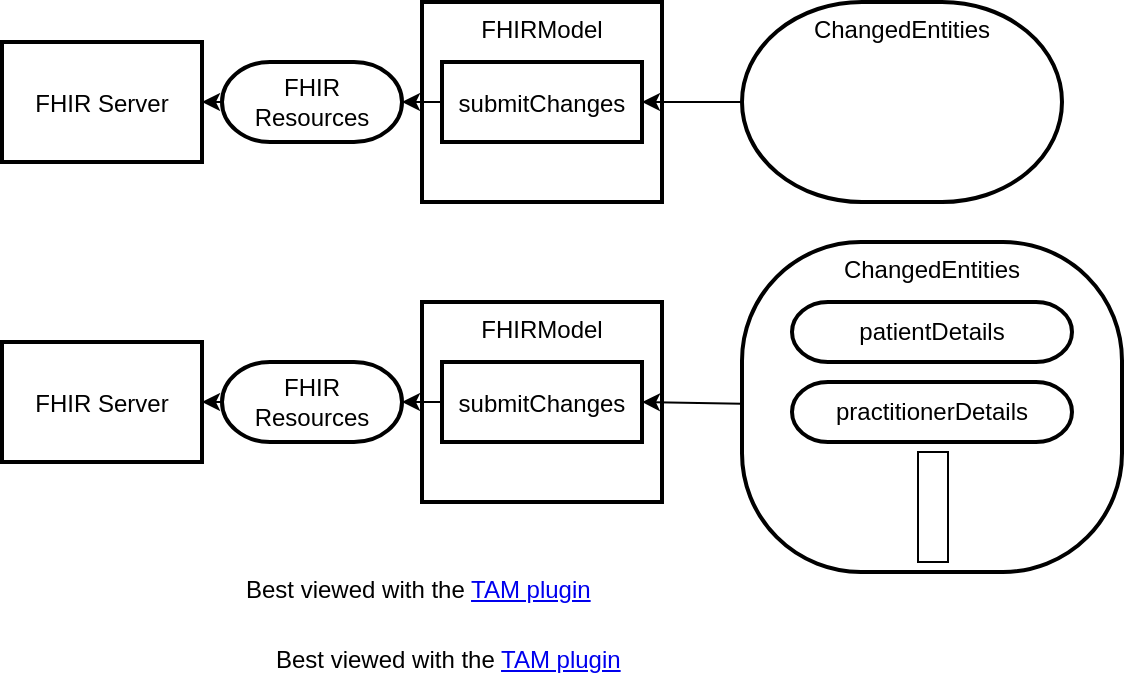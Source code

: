 <mxfile>
    <diagram id="jqE5VTelZsHoIoG51fKv" name="FHIRModel">
        <mxGraphModel dx="894" dy="444" grid="1" gridSize="10" guides="1" tooltips="1" connect="1" arrows="1" fold="1" page="1" pageScale="1" pageWidth="827" pageHeight="1169" math="0" shadow="0">
            <root>
                <mxCell id="gBxsjlEYumtwN4e5jMdq-0"/>
                <mxCell id="gBxsjlEYumtwN4e5jMdq-1" parent="gBxsjlEYumtwN4e5jMdq-0"/>
                <mxCell id="gBxsjlEYumtwN4e5jMdq-2" value="FHIRModel" style="shape=agent;offsetSize=8;strokeWidth=2;verticalAlign=top;" parent="gBxsjlEYumtwN4e5jMdq-1" vertex="1">
                    <mxGeometry x="300" y="250" width="120" height="100" as="geometry"/>
                </mxCell>
                <mxCell id="nwEXjdSXZNPO2wKbJS4h-0" value="Best viewed with the &lt;a href=&quot;https://github.com/ariel-bentu/tam-drawio&quot;&gt;TAM plugin&lt;/a&gt;" style="text;html=1;shape=tamPluginMissing;" parent="gBxsjlEYumtwN4e5jMdq-1" vertex="1" connectable="0">
                    <mxGeometry x="225" y="565" width="200" height="25" as="geometry"/>
                </mxCell>
                <mxCell id="gBxsjlEYumtwN4e5jMdq-5" style="edgeStyle=none;html=1;entryX=1;entryY=0.5;entryDx=0;entryDy=0;" parent="gBxsjlEYumtwN4e5jMdq-1" source="gBxsjlEYumtwN4e5jMdq-3" target="gBxsjlEYumtwN4e5jMdq-4" edge="1">
                    <mxGeometry relative="1" as="geometry"/>
                </mxCell>
                <mxCell id="gBxsjlEYumtwN4e5jMdq-3" value="ChangedEntities" style="rounded=1;whiteSpace=wrap;html=1;arcSize=60;strokeWidth=2;verticalAlign=top;" parent="gBxsjlEYumtwN4e5jMdq-1" vertex="1">
                    <mxGeometry x="460" y="250" width="160" height="100" as="geometry"/>
                </mxCell>
                <mxCell id="gBxsjlEYumtwN4e5jMdq-9" style="edgeStyle=none;html=1;" parent="gBxsjlEYumtwN4e5jMdq-1" source="gBxsjlEYumtwN4e5jMdq-4" target="gBxsjlEYumtwN4e5jMdq-8" edge="1">
                    <mxGeometry relative="1" as="geometry"/>
                </mxCell>
                <mxCell id="gBxsjlEYumtwN4e5jMdq-4" value="submitChanges" style="shape=agent;offsetSize=8;strokeWidth=2;" parent="gBxsjlEYumtwN4e5jMdq-1" vertex="1">
                    <mxGeometry x="310" y="280" width="100" height="40" as="geometry"/>
                </mxCell>
                <mxCell id="gBxsjlEYumtwN4e5jMdq-6" value="FHIR Server" style="shape=agent;offsetSize=8;strokeWidth=2;" parent="gBxsjlEYumtwN4e5jMdq-1" vertex="1">
                    <mxGeometry x="90" y="270" width="100" height="60" as="geometry"/>
                </mxCell>
                <mxCell id="gBxsjlEYumtwN4e5jMdq-10" style="edgeStyle=none;html=1;" parent="gBxsjlEYumtwN4e5jMdq-1" source="gBxsjlEYumtwN4e5jMdq-8" target="gBxsjlEYumtwN4e5jMdq-6" edge="1">
                    <mxGeometry relative="1" as="geometry"/>
                </mxCell>
                <mxCell id="gBxsjlEYumtwN4e5jMdq-8" value="FHIR Resources" style="rounded=1;whiteSpace=wrap;html=1;arcSize=60;strokeWidth=2;" parent="gBxsjlEYumtwN4e5jMdq-1" vertex="1">
                    <mxGeometry x="200" y="280" width="90" height="40" as="geometry"/>
                </mxCell>
                <mxCell id="gBxsjlEYumtwN4e5jMdq-11" value="FHIRModel" style="shape=agent;offsetSize=8;strokeWidth=2;verticalAlign=top;" parent="gBxsjlEYumtwN4e5jMdq-1" vertex="1">
                    <mxGeometry x="300" y="400" width="120" height="100" as="geometry"/>
                </mxCell>
                <mxCell id="gBxsjlEYumtwN4e5jMdq-12" value="Best viewed with the &lt;a href=&quot;https://github.com/ariel-bentu/tam-drawio&quot;&gt;TAM plugin&lt;/a&gt;" style="text;html=1;shape=tamPluginMissing;" parent="gBxsjlEYumtwN4e5jMdq-1" vertex="1" connectable="0">
                    <mxGeometry x="210" y="530" width="200" height="25" as="geometry"/>
                </mxCell>
                <mxCell id="gBxsjlEYumtwN4e5jMdq-13" style="edgeStyle=none;html=1;entryX=1;entryY=0.5;entryDx=0;entryDy=0;" parent="gBxsjlEYumtwN4e5jMdq-1" source="gBxsjlEYumtwN4e5jMdq-14" target="gBxsjlEYumtwN4e5jMdq-16" edge="1">
                    <mxGeometry relative="1" as="geometry"/>
                </mxCell>
                <mxCell id="gBxsjlEYumtwN4e5jMdq-14" value="ChangedEntities" style="rounded=1;whiteSpace=wrap;html=1;arcSize=36;strokeWidth=2;verticalAlign=top;" parent="gBxsjlEYumtwN4e5jMdq-1" vertex="1">
                    <mxGeometry x="460" y="370" width="190" height="165" as="geometry"/>
                </mxCell>
                <mxCell id="gBxsjlEYumtwN4e5jMdq-15" style="edgeStyle=none;html=1;" parent="gBxsjlEYumtwN4e5jMdq-1" source="gBxsjlEYumtwN4e5jMdq-16" target="gBxsjlEYumtwN4e5jMdq-19" edge="1">
                    <mxGeometry relative="1" as="geometry"/>
                </mxCell>
                <mxCell id="gBxsjlEYumtwN4e5jMdq-16" value="submitChanges" style="shape=agent;offsetSize=8;strokeWidth=2;" parent="gBxsjlEYumtwN4e5jMdq-1" vertex="1">
                    <mxGeometry x="310" y="430" width="100" height="40" as="geometry"/>
                </mxCell>
                <mxCell id="gBxsjlEYumtwN4e5jMdq-17" value="FHIR Server" style="shape=agent;offsetSize=8;strokeWidth=2;" parent="gBxsjlEYumtwN4e5jMdq-1" vertex="1">
                    <mxGeometry x="90" y="420" width="100" height="60" as="geometry"/>
                </mxCell>
                <mxCell id="gBxsjlEYumtwN4e5jMdq-18" style="edgeStyle=none;html=1;" parent="gBxsjlEYumtwN4e5jMdq-1" source="gBxsjlEYumtwN4e5jMdq-19" target="gBxsjlEYumtwN4e5jMdq-17" edge="1">
                    <mxGeometry relative="1" as="geometry"/>
                </mxCell>
                <mxCell id="gBxsjlEYumtwN4e5jMdq-19" value="FHIR Resources" style="rounded=1;whiteSpace=wrap;html=1;arcSize=60;strokeWidth=2;" parent="gBxsjlEYumtwN4e5jMdq-1" vertex="1">
                    <mxGeometry x="200" y="430" width="90" height="40" as="geometry"/>
                </mxCell>
                <mxCell id="gBxsjlEYumtwN4e5jMdq-20" value="patientDetails" style="rounded=1;whiteSpace=wrap;html=1;arcSize=60;strokeWidth=2;" parent="gBxsjlEYumtwN4e5jMdq-1" vertex="1">
                    <mxGeometry x="485" y="400" width="140" height="30" as="geometry"/>
                </mxCell>
                <mxCell id="gBxsjlEYumtwN4e5jMdq-21" value="practitionerDetails" style="rounded=1;whiteSpace=wrap;html=1;arcSize=60;strokeWidth=2;" parent="gBxsjlEYumtwN4e5jMdq-1" vertex="1">
                    <mxGeometry x="485" y="440" width="140" height="30" as="geometry"/>
                </mxCell>
                <mxCell id="gBxsjlEYumtwN4e5jMdq-23" value="" style="shape=dot3;vertical=true;connectable=0;" parent="gBxsjlEYumtwN4e5jMdq-1" vertex="1">
                    <mxGeometry x="548" y="475" width="15" height="55" as="geometry"/>
                </mxCell>
            </root>
        </mxGraphModel>
    </diagram>
    <diagram id="NntL8hHQ3uy8E9WwVBLl" name="Component">
        <mxGraphModel dx="894" dy="444" grid="1" gridSize="10" guides="1" tooltips="1" connect="1" arrows="1" fold="1" page="1" pageScale="1" pageWidth="827" pageHeight="1169" math="0" shadow="0">
            <root>
                <mxCell id="cFCRuHOSLY_aPidtP7BS-0"/>
                <mxCell id="cFCRuHOSLY_aPidtP7BS-1" parent="cFCRuHOSLY_aPidtP7BS-0"/>
                <mxCell id="cFCRuHOSLY_aPidtP7BS-2" value="Component" style="shape=agent;offsetSize=8;strokeWidth=2;" parent="cFCRuHOSLY_aPidtP7BS-1" vertex="1">
                    <mxGeometry x="100" y="160" width="300" height="60" as="geometry"/>
                </mxCell>
                <mxCell id="VZXz7ODDypi_26H2SYmP-0" value="Best viewed with the &lt;a href=&quot;https://github.com/ariel-bentu/tam-drawio&quot;&gt;TAM plugin&lt;/a&gt;" style="text;html=1;shape=tamPluginMissing;" parent="cFCRuHOSLY_aPidtP7BS-1" vertex="1" connectable="0">
                    <mxGeometry x="252.5" y="600" width="200" height="25" as="geometry"/>
                </mxCell>
                <mxCell id="cFCRuHOSLY_aPidtP7BS-4" style="edgeStyle=none;html=1;entryX=1;entryY=0.5;entryDx=0;entryDy=0;" parent="cFCRuHOSLY_aPidtP7BS-1" source="cFCRuHOSLY_aPidtP7BS-3" target="cFCRuHOSLY_aPidtP7BS-2" edge="1">
                    <mxGeometry relative="1" as="geometry"/>
                </mxCell>
                <mxCell id="cFCRuHOSLY_aPidtP7BS-3" value="manifest.json" style="rounded=1;whiteSpace=wrap;html=1;arcSize=60;strokeWidth=2;" parent="cFCRuHOSLY_aPidtP7BS-1" vertex="1">
                    <mxGeometry x="430" y="170" width="90" height="40" as="geometry"/>
                </mxCell>
                <mxCell id="cFCRuHOSLY_aPidtP7BS-5" value="" style="rounded=1;whiteSpace=wrap;html=1;fillColor=#f5f5f5;fontColor=#333333;strokeColor=#666666;dashed=1;dashPattern=1 1;" parent="cFCRuHOSLY_aPidtP7BS-1" vertex="1">
                    <mxGeometry y="250" width="320" height="80" as="geometry"/>
                </mxCell>
                <mxCell id="cFCRuHOSLY_aPidtP7BS-7" value="" style="shape=updateedge;endArrow=none;vertical=true;exitX=0.5;exitY=1;exitDx=0;exitDy=0;entryX=0.4;entryY=0.004;entryDx=0;entryDy=0;entryPerimeter=0;" parent="cFCRuHOSLY_aPidtP7BS-1" source="cFCRuHOSLY_aPidtP7BS-2" target="cFCRuHOSLY_aPidtP7BS-5" edge="1">
                    <mxGeometry width="30" height="80" relative="1" as="geometry">
                        <mxPoint x="105" y="250" as="sourcePoint"/>
                        <mxPoint x="105" y="330" as="targetPoint"/>
                    </mxGeometry>
                </mxCell>
                <mxCell id="cFCRuHOSLY_aPidtP7BS-8" value="FHIRModel" style="shape=agent;offsetSize=8;strokeWidth=2;" parent="cFCRuHOSLY_aPidtP7BS-1" vertex="1">
                    <mxGeometry x="170" y="265" width="100" height="50" as="geometry"/>
                </mxCell>
                <mxCell id="cFCRuHOSLY_aPidtP7BS-10" value="" style="rounded=1;whiteSpace=wrap;html=1;fillColor=#f5f5f5;fontColor=#333333;strokeColor=#666666;dashed=1;dashPattern=1 1;" parent="cFCRuHOSLY_aPidtP7BS-1" vertex="1">
                    <mxGeometry x="340" y="250" width="130" height="80" as="geometry"/>
                </mxCell>
                <mxCell id="cFCRuHOSLY_aPidtP7BS-9" value="Router" style="shape=agent;offsetSize=8;strokeWidth=2;" parent="cFCRuHOSLY_aPidtP7BS-1" vertex="1">
                    <mxGeometry x="350" y="260" width="100" height="60" as="geometry"/>
                </mxCell>
                <mxCell id="cFCRuHOSLY_aPidtP7BS-11" value="" style="shape=updateedge;endArrow=none;vertical=true;exitX=0.922;exitY=1.015;exitDx=0;exitDy=0;entryX=0.315;entryY=-0.008;entryDx=0;entryDy=0;entryPerimeter=0;exitPerimeter=0;" parent="cFCRuHOSLY_aPidtP7BS-1" source="cFCRuHOSLY_aPidtP7BS-2" target="cFCRuHOSLY_aPidtP7BS-10" edge="1">
                    <mxGeometry width="30" height="80" relative="1" as="geometry">
                        <mxPoint x="260" y="230" as="sourcePoint"/>
                        <mxPoint x="138" y="260.32" as="targetPoint"/>
                    </mxGeometry>
                </mxCell>
                <mxCell id="cFCRuHOSLY_aPidtP7BS-13" style="edgeStyle=none;html=1;" parent="cFCRuHOSLY_aPidtP7BS-1" source="cFCRuHOSLY_aPidtP7BS-12" target="cFCRuHOSLY_aPidtP7BS-9" edge="1">
                    <mxGeometry relative="1" as="geometry"/>
                </mxCell>
                <mxCell id="cFCRuHOSLY_aPidtP7BS-12" value="Hash from address bar" style="rounded=1;whiteSpace=wrap;html=1;arcSize=60;strokeWidth=2;" parent="cFCRuHOSLY_aPidtP7BS-1" vertex="1">
                    <mxGeometry x="500" y="270" width="90" height="40" as="geometry"/>
                </mxCell>
                <mxCell id="cFCRuHOSLY_aPidtP7BS-15" value="fcl" style="shape=agent;offsetSize=8;strokeWidth=2;verticalAlign=top;" parent="cFCRuHOSLY_aPidtP7BS-1" vertex="1">
                    <mxGeometry x="70" y="450" width="635" height="120" as="geometry"/>
                </mxCell>
                <mxCell id="cFCRuHOSLY_aPidtP7BS-16" value="beginColumn" style="rounded=1;whiteSpace=wrap;html=1;fillColor=#f5f5f5;fontColor=#333333;strokeColor=#666666;dashed=1;dashPattern=1 1;verticalAlign=top;" parent="cFCRuHOSLY_aPidtP7BS-1" vertex="1">
                    <mxGeometry x="85" y="480" width="320" height="80" as="geometry"/>
                </mxCell>
                <mxCell id="cFCRuHOSLY_aPidtP7BS-17" value="endColumn" style="rounded=1;whiteSpace=wrap;html=1;fillColor=#f5f5f5;fontColor=#333333;strokeColor=#666666;dashed=1;dashPattern=1 1;verticalAlign=top;" parent="cFCRuHOSLY_aPidtP7BS-1" vertex="1">
                    <mxGeometry x="415" y="480" width="280" height="80" as="geometry"/>
                </mxCell>
                <mxCell id="cFCRuHOSLY_aPidtP7BS-18" value="e.g.&#10;medunited.care.view.patient.Master" style="shape=agent;offsetSize=8;strokeWidth=2;" parent="cFCRuHOSLY_aPidtP7BS-1" vertex="1">
                    <mxGeometry x="100" y="510" width="290" height="40" as="geometry"/>
                </mxCell>
                <mxCell id="cFCRuHOSLY_aPidtP7BS-19" value="e.g.&#10;medunited.care.view.patient.Detail" style="shape=agent;offsetSize=8;strokeWidth=2;" parent="cFCRuHOSLY_aPidtP7BS-1" vertex="1">
                    <mxGeometry x="425" y="510" width="260" height="40" as="geometry"/>
                </mxCell>
                <mxCell id="cFCRuHOSLY_aPidtP7BS-21" value="" style="shape=updateedge;endArrow=none;vertical=true;exitX=0.75;exitY=1;exitDx=0;exitDy=0;entryX=0.146;entryY=0.004;entryDx=0;entryDy=0;entryPerimeter=0;" parent="cFCRuHOSLY_aPidtP7BS-1" source="cFCRuHOSLY_aPidtP7BS-9" target="cFCRuHOSLY_aPidtP7BS-17" edge="1">
                    <mxGeometry width="30" height="80" relative="1" as="geometry">
                        <mxPoint x="420.0" y="341.54" as="sourcePoint"/>
                        <mxPoint x="424.35" y="370" as="targetPoint"/>
                    </mxGeometry>
                </mxCell>
                <mxCell id="cFCRuHOSLY_aPidtP7BS-22" value="" style="shape=updateedge;endArrow=none;vertical=true;exitX=0.107;exitY=1.028;exitDx=0;exitDy=0;exitPerimeter=0;entryX=0.891;entryY=-0.026;entryDx=0;entryDy=0;entryPerimeter=0;" parent="cFCRuHOSLY_aPidtP7BS-1" source="cFCRuHOSLY_aPidtP7BS-9" target="cFCRuHOSLY_aPidtP7BS-16" edge="1">
                    <mxGeometry width="30" height="80" relative="1" as="geometry">
                        <mxPoint x="325" y="350" as="sourcePoint"/>
                        <mxPoint x="325" y="430" as="targetPoint"/>
                    </mxGeometry>
                </mxCell>
                <mxCell id="VZXz7ODDypi_26H2SYmP-1" value="Bindings" style="shape=agent;offsetSize=8;strokeWidth=2;" parent="cFCRuHOSLY_aPidtP7BS-1" vertex="1">
                    <mxGeometry x="170" y="370" width="100" height="30" as="geometry"/>
                </mxCell>
                <mxCell id="VZXz7ODDypi_26H2SYmP-2" value="" style="shape=useedge;vertical=true;edgeStyle=none;endArrow=none;useSignPosition=left;useSignDirection=none;entryX=0.5;entryY=1;entryDx=0;entryDy=0;exitX=0.5;exitY=0;exitDx=0;exitDy=0;" parent="cFCRuHOSLY_aPidtP7BS-1" source="VZXz7ODDypi_26H2SYmP-1" target="cFCRuHOSLY_aPidtP7BS-8" edge="1">
                    <mxGeometry height="160" relative="1" as="geometry">
                        <mxPoint x="190" y="490" as="sourcePoint"/>
                        <mxPoint x="190" y="330" as="targetPoint"/>
                    </mxGeometry>
                </mxCell>
                <mxCell id="VZXz7ODDypi_26H2SYmP-4" value="" style="shape=useedge;vertical=true;edgeStyle=none;endArrow=none;useSignPosition=left;useSignDirection=none;entryX=0.5;entryY=1;entryDx=0;entryDy=0;exitX=0.41;exitY=-0.078;exitDx=0;exitDy=0;exitPerimeter=0;dx=1;dy=20;" parent="cFCRuHOSLY_aPidtP7BS-1" source="cFCRuHOSLY_aPidtP7BS-18" target="VZXz7ODDypi_26H2SYmP-1" edge="1">
                    <mxGeometry height="160" relative="1" as="geometry">
                        <mxPoint x="210" y="570" as="sourcePoint"/>
                        <mxPoint x="210" y="410" as="targetPoint"/>
                    </mxGeometry>
                </mxCell>
                <mxCell id="VZXz7ODDypi_26H2SYmP-5" value="" style="rounded=1;shape=useedge;vertical=true;edgeStyle=elbowEdgeStyle;elbow=vertical;endArrow=none;useSignPosition=up;useSignDirection=east;entryX=0.75;entryY=1;entryDx=0;entryDy=0;dx=55;dy=20;exitX=0.25;exitY=0;exitDx=0;exitDy=0;" parent="cFCRuHOSLY_aPidtP7BS-1" source="cFCRuHOSLY_aPidtP7BS-19" target="VZXz7ODDypi_26H2SYmP-1" edge="1">
                    <mxGeometry width="70" height="160" relative="1" as="geometry">
                        <mxPoint x="360" y="530" as="sourcePoint"/>
                        <mxPoint x="430" y="370" as="targetPoint"/>
                        <Array as="points">
                            <mxPoint x="370" y="420"/>
                        </Array>
                    </mxGeometry>
                </mxCell>
            </root>
        </mxGraphModel>
    </diagram>
    <diagram id="X9Ya3pZ7FQQIuaJ_gURt" name="Router">
        <mxGraphModel dx="894" dy="444" grid="1" gridSize="10" guides="1" tooltips="1" connect="1" arrows="1" fold="1" page="1" pageScale="1" pageWidth="827" pageHeight="1169" math="0" shadow="0">
            <root>
                <mxCell id="XWwgWu1wz5QYtWZthG5W-0"/>
                <mxCell id="XWwgWu1wz5QYtWZthG5W-1" parent="XWwgWu1wz5QYtWZthG5W-0"/>
                <mxCell id="XWwgWu1wz5QYtWZthG5W-2" value="Component" style="shape=agent;offsetSize=8;strokeWidth=2;verticalAlign=top;" parent="XWwgWu1wz5QYtWZthG5W-1" vertex="1">
                    <mxGeometry x="364" y="110" width="136" height="230" as="geometry"/>
                </mxCell>
                <mxCell id="2370cpfCNU7319AlxhB5-0" value="Best viewed with the &lt;a href=&quot;https://github.com/ariel-bentu/tam-drawio&quot;&gt;TAM plugin&lt;/a&gt;" style="text;html=1;shape=tamPluginMissing;" parent="XWwgWu1wz5QYtWZthG5W-1" vertex="1" connectable="0">
                    <mxGeometry x="295" y="520" width="200" height="25" as="geometry"/>
                </mxCell>
                <mxCell id="XWwgWu1wz5QYtWZthG5W-3" value="Router" style="shape=agent;offsetSize=8;strokeWidth=2;" parent="XWwgWu1wz5QYtWZthG5W-1" vertex="1">
                    <mxGeometry x="382" y="200" width="100" height="130" as="geometry"/>
                </mxCell>
                <mxCell id="XWwgWu1wz5QYtWZthG5W-5" style="edgeStyle=none;html=1;" parent="XWwgWu1wz5QYtWZthG5W-1" source="XWwgWu1wz5QYtWZthG5W-4" target="XWwgWu1wz5QYtWZthG5W-3" edge="1">
                    <mxGeometry relative="1" as="geometry"/>
                </mxCell>
                <mxCell id="XWwgWu1wz5QYtWZthG5W-4" value="manifest.json" style="rounded=1;whiteSpace=wrap;html=1;arcSize=60;strokeWidth=2;" parent="XWwgWu1wz5QYtWZthG5W-1" vertex="1">
                    <mxGeometry x="242" y="245" width="90" height="40" as="geometry"/>
                </mxCell>
                <mxCell id="XWwgWu1wz5QYtWZthG5W-6" value="navTo" style="shape=agent;offsetSize=8;strokeWidth=2;" parent="XWwgWu1wz5QYtWZthG5W-1" vertex="1">
                    <mxGeometry x="382" y="450" width="100" height="40" as="geometry"/>
                </mxCell>
                <mxCell id="XWwgWu1wz5QYtWZthG5W-8" value="" style="shape=useedge;vertical=true;edgeStyle=none;endArrow=none;useSignPosition=left;useSignDirection=none;entryX=0.5;entryY=1;entryDx=0;entryDy=0;exitX=0.5;exitY=0;exitDx=0;exitDy=0;" parent="XWwgWu1wz5QYtWZthG5W-1" source="XWwgWu1wz5QYtWZthG5W-6" target="XWwgWu1wz5QYtWZthG5W-3" edge="1">
                    <mxGeometry height="160" relative="1" as="geometry">
                        <mxPoint x="410" y="430" as="sourcePoint"/>
                        <mxPoint x="410" y="270" as="targetPoint"/>
                    </mxGeometry>
                </mxCell>
                <mxCell id="XWwgWu1wz5QYtWZthG5W-9" value="fcl (FlexibleColumnLayout)" style="shape=agent;offsetSize=8;strokeWidth=2;verticalAlign=top;" parent="XWwgWu1wz5QYtWZthG5W-1" vertex="1">
                    <mxGeometry x="570" y="155" width="220" height="215" as="geometry"/>
                </mxCell>
                <mxCell id="XWwgWu1wz5QYtWZthG5W-10" value="beginColumnPages" style="shape=agent;offsetSize=8;strokeWidth=2;verticalAlign=top;" parent="XWwgWu1wz5QYtWZthG5W-1" vertex="1">
                    <mxGeometry x="600" y="180" width="170" height="80" as="geometry"/>
                </mxCell>
                <mxCell id="XWwgWu1wz5QYtWZthG5W-11" value="midColumnPages" style="shape=agent;offsetSize=8;strokeWidth=2;verticalAlign=top;" parent="XWwgWu1wz5QYtWZthG5W-1" vertex="1">
                    <mxGeometry x="600" y="270" width="170" height="90" as="geometry"/>
                </mxCell>
                <mxCell id="XWwgWu1wz5QYtWZthG5W-12" value="" style="rounded=1;whiteSpace=wrap;html=1;fillColor=#f5f5f5;fontColor=#333333;strokeColor=#666666;dashed=1;" parent="XWwgWu1wz5QYtWZthG5W-1" vertex="1">
                    <mxGeometry x="625" y="205" width="120" height="50" as="geometry"/>
                </mxCell>
                <mxCell id="XWwgWu1wz5QYtWZthG5W-13" value="Master View (List)" style="rounded=0;whiteSpace=wrap;html=1;" parent="XWwgWu1wz5QYtWZthG5W-1" vertex="1">
                    <mxGeometry x="635" y="215" width="100" height="30" as="geometry"/>
                </mxCell>
                <mxCell id="XWwgWu1wz5QYtWZthG5W-14" value="" style="shape=updateedge;endArrow=none;entryX=0;entryY=0.5;entryDx=0;entryDy=0;exitX=1;exitY=0.25;exitDx=0;exitDy=0;" parent="XWwgWu1wz5QYtWZthG5W-1" source="XWwgWu1wz5QYtWZthG5W-3" target="XWwgWu1wz5QYtWZthG5W-12" edge="1">
                    <mxGeometry width="80" height="30" relative="1" as="geometry">
                        <mxPoint x="510" y="215" as="sourcePoint"/>
                        <mxPoint x="590" y="215" as="targetPoint"/>
                    </mxGeometry>
                </mxCell>
                <mxCell id="XWwgWu1wz5QYtWZthG5W-15" value="" style="rounded=1;whiteSpace=wrap;html=1;fillColor=#f5f5f5;fontColor=#333333;strokeColor=#666666;dashed=1;" parent="XWwgWu1wz5QYtWZthG5W-1" vertex="1">
                    <mxGeometry x="625" y="300" width="120" height="50" as="geometry"/>
                </mxCell>
                <mxCell id="XWwgWu1wz5QYtWZthG5W-16" value="Detail View (List)" style="rounded=0;whiteSpace=wrap;html=1;" parent="XWwgWu1wz5QYtWZthG5W-1" vertex="1">
                    <mxGeometry x="635" y="310" width="100" height="30" as="geometry"/>
                </mxCell>
                <mxCell id="XWwgWu1wz5QYtWZthG5W-17" value="" style="shape=updateedge;endArrow=none;exitX=1.017;exitY=0.912;exitDx=0;exitDy=0;entryX=0;entryY=0.25;entryDx=0;entryDy=0;exitPerimeter=0;" parent="XWwgWu1wz5QYtWZthG5W-1" source="XWwgWu1wz5QYtWZthG5W-3" target="XWwgWu1wz5QYtWZthG5W-15" edge="1">
                    <mxGeometry width="80" height="30" relative="1" as="geometry">
                        <mxPoint x="530" y="315" as="sourcePoint"/>
                        <mxPoint x="610" y="315" as="targetPoint"/>
                    </mxGeometry>
                </mxCell>
                <mxCell id="XWwgWu1wz5QYtWZthG5W-19" style="edgeStyle=none;html=1;entryX=0.002;entryY=0.098;entryDx=0;entryDy=0;entryPerimeter=0;" parent="XWwgWu1wz5QYtWZthG5W-1" source="XWwgWu1wz5QYtWZthG5W-18" target="XWwgWu1wz5QYtWZthG5W-9" edge="1">
                    <mxGeometry relative="1" as="geometry"/>
                </mxCell>
                <mxCell id="XWwgWu1wz5QYtWZthG5W-18" value="Layout" style="rounded=1;whiteSpace=wrap;html=1;arcSize=60;strokeWidth=2;" parent="XWwgWu1wz5QYtWZthG5W-1" vertex="1">
                    <mxGeometry x="382" y="140" width="90" height="40" as="geometry"/>
                </mxCell>
            </root>
        </mxGraphModel>
    </diagram>
    <diagram id="vGPnfmxhpOgCPz98Loww" name="JWT">
        <mxGraphModel dx="786" dy="468" grid="1" gridSize="10" guides="1" tooltips="1" connect="1" arrows="1" fold="1" page="1" pageScale="1" pageWidth="827" pageHeight="1169" math="0" shadow="0">
            <root>
                <mxCell id="IfvsmE2fD0ge5D4lBqBl-0"/>
                <mxCell id="IfvsmE2fD0ge5D4lBqBl-1" parent="IfvsmE2fD0ge5D4lBqBl-0"/>
                <mxCell id="IfvsmE2fD0ge5D4lBqBl-2" value="id.med-united.health" style="shape=agent;offsetSize=8;strokeWidth=2;" vertex="1" parent="IfvsmE2fD0ge5D4lBqBl-1">
                    <mxGeometry x="90" y="180" width="160" height="50" as="geometry"/>
                </mxCell>
                <mxCell id="juKI-RvYpnj9xv07Tbh1-0" value="Best viewed with the &lt;a href=&quot;https://github.com/ariel-bentu/tam-drawio&quot;&gt;TAM plugin&lt;/a&gt;" style="text;html=1;shape=tamPluginMissing;" vertex="1" connectable="0" parent="IfvsmE2fD0ge5D4lBqBl-1">
                    <mxGeometry x="280" y="290" width="200" height="25" as="geometry"/>
                </mxCell>
                <mxCell id="IfvsmE2fD0ge5D4lBqBl-3" value="medunited.care.Component" style="shape=agent;offsetSize=8;strokeWidth=2;verticalAlign=top;" vertex="1" parent="IfvsmE2fD0ge5D4lBqBl-1">
                    <mxGeometry x="440" y="140" width="320" height="120" as="geometry"/>
                </mxCell>
                <mxCell id="IfvsmE2fD0ge5D4lBqBl-4" value="Keycloak" style="shape=agent;offsetSize=8;strokeWidth=2;" vertex="1" parent="IfvsmE2fD0ge5D4lBqBl-1">
                    <mxGeometry x="455" y="190" width="160" height="30" as="geometry"/>
                </mxCell>
                <mxCell id="IfvsmE2fD0ge5D4lBqBl-5" value="" style="shape=useedge;endArrow=none;edgeStyle=none;useSignPosition=up;useSignDirection=none;entryX=0;entryY=0.5;entryDx=0;entryDy=0;" edge="1" parent="IfvsmE2fD0ge5D4lBqBl-1" source="IfvsmE2fD0ge5D4lBqBl-2" target="IfvsmE2fD0ge5D4lBqBl-4">
                    <mxGeometry width="160" relative="1" as="geometry">
                        <mxPoint x="250" y="205" as="sourcePoint"/>
                        <mxPoint x="410" y="205" as="targetPoint"/>
                    </mxGeometry>
                </mxCell>
                <mxCell id="IfvsmE2fD0ge5D4lBqBl-6" value="keycloak.json" style="rounded=1;whiteSpace=wrap;html=1;arcSize=60;strokeWidth=2;" vertex="1" parent="IfvsmE2fD0ge5D4lBqBl-1">
                    <mxGeometry x="457.5" y="230" width="155" height="20" as="geometry"/>
                </mxCell>
                <mxCell id="IfvsmE2fD0ge5D4lBqBl-7" value="JWT" style="shape=agent;offsetSize=8;strokeWidth=2;" vertex="1" parent="IfvsmE2fD0ge5D4lBqBl-1">
                    <mxGeometry x="640" y="190" width="100" height="30" as="geometry"/>
                </mxCell>
            </root>
        </mxGraphModel>
    </diagram>
    <diagram id="wLnmBMi8YgouiEktCKY9" name="CSVFhirResourceCreator">
        <mxGraphModel dx="786" dy="468" grid="1" gridSize="10" guides="1" tooltips="1" connect="1" arrows="1" fold="1" page="1" pageScale="1" pageWidth="827" pageHeight="1169" math="0" shadow="0">
            <root>
                <mxCell id="gafxBFPD3ZOX80zEPsjV-0"/>
                <mxCell id="gafxBFPD3ZOX80zEPsjV-1" parent="gafxBFPD3ZOX80zEPsjV-0"/>
                <mxCell id="gafxBFPD3ZOX80zEPsjV-2" value="care.med-united.health" style="shape=agent;offsetSize=8;strokeWidth=2;verticalAlign=top;" parent="gafxBFPD3ZOX80zEPsjV-1" vertex="1">
                    <mxGeometry x="200" y="235" width="330" height="165" as="geometry"/>
                </mxCell>
                <mxCell id="0.1" value="Best viewed with the &lt;a href=&quot;https://github.com/ariel-bentu/tam-drawio&quot;&gt;TAM plugin&lt;/a&gt;" style="text;html=1;shape=tamPluginMissing;" parent="gafxBFPD3ZOX80zEPsjV-1" vertex="1" connectable="0">
                    <mxGeometry x="295" y="730" width="200" height="25" as="geometry"/>
                </mxCell>
                <mxCell id="gafxBFPD3ZOX80zEPsjV-14" style="edgeStyle=none;html=1;entryX=0.5;entryY=0;entryDx=0;entryDy=0;exitX=0.124;exitY=1.008;exitDx=0;exitDy=0;exitPerimeter=0;" parent="gafxBFPD3ZOX80zEPsjV-1" source="gafxBFPD3ZOX80zEPsjV-3" target="gafxBFPD3ZOX80zEPsjV-9" edge="1">
                    <mxGeometry relative="1" as="geometry"/>
                </mxCell>
                <mxCell id="gafxBFPD3ZOX80zEPsjV-15" style="edgeStyle=none;html=1;entryX=0.5;entryY=0;entryDx=0;entryDy=0;exitX=0.75;exitY=1;exitDx=0;exitDy=0;" parent="gafxBFPD3ZOX80zEPsjV-1" source="gafxBFPD3ZOX80zEPsjV-3" target="gafxBFPD3ZOX80zEPsjV-10" edge="1">
                    <mxGeometry relative="1" as="geometry"/>
                </mxCell>
                <mxCell id="gafxBFPD3ZOX80zEPsjV-16" style="edgeStyle=none;html=1;" parent="gafxBFPD3ZOX80zEPsjV-1" source="gafxBFPD3ZOX80zEPsjV-3" target="gafxBFPD3ZOX80zEPsjV-11" edge="1">
                    <mxGeometry relative="1" as="geometry"/>
                </mxCell>
                <mxCell id="gafxBFPD3ZOX80zEPsjV-3" value="CSVFhirResourceCreator" style="shape=agent;offsetSize=8;strokeWidth=2;" parent="gafxBFPD3ZOX80zEPsjV-1" vertex="1">
                    <mxGeometry x="360" y="280" width="164" height="60" as="geometry"/>
                </mxCell>
                <mxCell id="gafxBFPD3ZOX80zEPsjV-5" style="edgeStyle=none;html=1;" parent="gafxBFPD3ZOX80zEPsjV-1" source="gafxBFPD3ZOX80zEPsjV-4" target="gafxBFPD3ZOX80zEPsjV-3" edge="1">
                    <mxGeometry relative="1" as="geometry"/>
                </mxCell>
                <mxCell id="gafxBFPD3ZOX80zEPsjV-4" value="medicationstatement-with-patients.csv" style="rounded=1;whiteSpace=wrap;html=1;arcSize=60;strokeWidth=2;" parent="gafxBFPD3ZOX80zEPsjV-1" vertex="1">
                    <mxGeometry x="355.5" y="160" width="173" height="40" as="geometry"/>
                </mxCell>
                <mxCell id="gafxBFPD3ZOX80zEPsjV-7" value="File comes from the file system of the local machine" style="text;html=1;strokeColor=none;fillColor=none;align=center;verticalAlign=middle;whiteSpace=wrap;rounded=0;" parent="gafxBFPD3ZOX80zEPsjV-1" vertex="1">
                    <mxGeometry x="550" y="147.5" width="130" height="65" as="geometry"/>
                </mxCell>
                <mxCell id="gafxBFPD3ZOX80zEPsjV-8" value="fhir.med-united.health" style="shape=agent;offsetSize=8;strokeWidth=2;verticalAlign=top;" parent="gafxBFPD3ZOX80zEPsjV-1" vertex="1">
                    <mxGeometry x="180" y="540" width="432" height="160" as="geometry"/>
                </mxCell>
                <mxCell id="gafxBFPD3ZOX80zEPsjV-19" style="edgeStyle=none;html=1;entryX=0.463;entryY=0;entryDx=0;entryDy=0;entryPerimeter=0;" parent="gafxBFPD3ZOX80zEPsjV-1" source="gafxBFPD3ZOX80zEPsjV-9" target="gafxBFPD3ZOX80zEPsjV-8" edge="1">
                    <mxGeometry relative="1" as="geometry"/>
                </mxCell>
                <mxCell id="gafxBFPD3ZOX80zEPsjV-9" value="Patient" style="rounded=1;whiteSpace=wrap;html=1;arcSize=60;strokeWidth=2;" parent="gafxBFPD3ZOX80zEPsjV-1" vertex="1">
                    <mxGeometry x="350" y="420" width="60" height="20" as="geometry"/>
                </mxCell>
                <mxCell id="gafxBFPD3ZOX80zEPsjV-18" style="edgeStyle=none;html=1;entryX=0.697;entryY=-0.05;entryDx=0;entryDy=0;entryPerimeter=0;" parent="gafxBFPD3ZOX80zEPsjV-1" source="gafxBFPD3ZOX80zEPsjV-10" target="gafxBFPD3ZOX80zEPsjV-8" edge="1">
                    <mxGeometry relative="1" as="geometry"/>
                </mxCell>
                <mxCell id="gafxBFPD3ZOX80zEPsjV-10" value="MedicationStatement" style="rounded=1;whiteSpace=wrap;html=1;arcSize=60;strokeWidth=2;" parent="gafxBFPD3ZOX80zEPsjV-1" vertex="1">
                    <mxGeometry x="420" y="420" width="140" height="20" as="geometry"/>
                </mxCell>
                <mxCell id="gafxBFPD3ZOX80zEPsjV-17" style="edgeStyle=none;html=1;entryX=1;entryY=0.25;entryDx=0;entryDy=0;" parent="gafxBFPD3ZOX80zEPsjV-1" source="gafxBFPD3ZOX80zEPsjV-11" target="gafxBFPD3ZOX80zEPsjV-8" edge="1">
                    <mxGeometry relative="1" as="geometry"/>
                </mxCell>
                <mxCell id="gafxBFPD3ZOX80zEPsjV-11" value="MedicationStatement" style="rounded=1;whiteSpace=wrap;html=1;arcSize=60;strokeWidth=2;" parent="gafxBFPD3ZOX80zEPsjV-1" vertex="1">
                    <mxGeometry x="570" y="420" width="140" height="20" as="geometry"/>
                </mxCell>
                <mxCell id="gafxBFPD3ZOX80zEPsjV-12" value="..." style="text;html=1;strokeColor=none;fillColor=none;align=center;verticalAlign=middle;whiteSpace=wrap;rounded=0;" parent="gafxBFPD3ZOX80zEPsjV-1" vertex="1">
                    <mxGeometry x="730" y="415" width="60" height="30" as="geometry"/>
                </mxCell>
                <mxCell id="gafxBFPD3ZOX80zEPsjV-27" style="edgeStyle=none;html=1;entryX=0.5;entryY=0;entryDx=0;entryDy=0;" parent="gafxBFPD3ZOX80zEPsjV-1" source="gafxBFPD3ZOX80zEPsjV-20" target="gafxBFPD3ZOX80zEPsjV-25" edge="1">
                    <mxGeometry relative="1" as="geometry">
                        <Array as="points">
                            <mxPoint x="130" y="310"/>
                        </Array>
                    </mxGeometry>
                </mxCell>
                <mxCell id="gafxBFPD3ZOX80zEPsjV-20" value="EArztbriefCreator" style="shape=agent;offsetSize=8;strokeWidth=2;" parent="gafxBFPD3ZOX80zEPsjV-1" vertex="1">
                    <mxGeometry x="210" y="280" width="120" height="60" as="geometry"/>
                </mxCell>
                <mxCell id="gafxBFPD3ZOX80zEPsjV-23" style="edgeStyle=none;html=1;entryX=0.5;entryY=1;entryDx=0;entryDy=0;" parent="gafxBFPD3ZOX80zEPsjV-1" source="gafxBFPD3ZOX80zEPsjV-22" target="gafxBFPD3ZOX80zEPsjV-20" edge="1">
                    <mxGeometry relative="1" as="geometry"/>
                </mxCell>
                <mxCell id="gafxBFPD3ZOX80zEPsjV-22" value="MedicationStatement" style="rounded=1;whiteSpace=wrap;html=1;arcSize=60;strokeWidth=2;" parent="gafxBFPD3ZOX80zEPsjV-1" vertex="1">
                    <mxGeometry x="200" y="585" width="140" height="20" as="geometry"/>
                </mxCell>
                <mxCell id="gafxBFPD3ZOX80zEPsjV-24" value="earztbrief.med-united.health" style="shape=agent;offsetSize=8;strokeWidth=2;" parent="gafxBFPD3ZOX80zEPsjV-1" vertex="1">
                    <mxGeometry x="20" y="440" width="220" height="60" as="geometry"/>
                </mxCell>
                <mxCell id="gafxBFPD3ZOX80zEPsjV-25" value="" style="rounded=1;whiteSpace=wrap;html=1;arcSize=60;strokeWidth=2;" parent="gafxBFPD3ZOX80zEPsjV-1" vertex="1">
                    <mxGeometry x="90" y="360" width="80" height="40" as="geometry"/>
                </mxCell>
                <mxCell id="gafxBFPD3ZOX80zEPsjV-28" style="edgeStyle=none;html=1;entryX=0.457;entryY=-0.038;entryDx=0;entryDy=0;entryPerimeter=0;" parent="gafxBFPD3ZOX80zEPsjV-1" source="gafxBFPD3ZOX80zEPsjV-26" target="gafxBFPD3ZOX80zEPsjV-24" edge="1">
                    <mxGeometry relative="1" as="geometry"/>
                </mxCell>
                <mxCell id="gafxBFPD3ZOX80zEPsjV-26" value="eArztbrief&lt;br&gt;POST" style="rounded=1;whiteSpace=wrap;html=1;arcSize=60;strokeWidth=2;" parent="gafxBFPD3ZOX80zEPsjV-1" vertex="1">
                    <mxGeometry x="80" y="370" width="80" height="40" as="geometry"/>
                </mxCell>
            </root>
        </mxGraphModel>
    </diagram>
    <diagram id="eYK0JL41zbtLAYz2g9XI" name="external-dns">
        <mxGraphModel dx="786" dy="468" grid="1" gridSize="10" guides="1" tooltips="1" connect="1" arrows="1" fold="1" page="1" pageScale="1" pageWidth="827" pageHeight="1169" math="0" shadow="0">
            <root>
                <mxCell id="x084phEh1aZnZOedXTXL-0"/>
                <mxCell id="x084phEh1aZnZOedXTXL-1" parent="x084phEh1aZnZOedXTXL-0"/>
                <mxCell id="x084phEh1aZnZOedXTXL-2" value="Kubernetes Cluster" style="shape=agent;offsetSize=8;strokeWidth=2;verticalAlign=top;" parent="x084phEh1aZnZOedXTXL-1" vertex="1">
                    <mxGeometry x="254" y="290" width="320" height="260" as="geometry"/>
                </mxCell>
                <mxCell id="0.1" value="Best viewed with the &lt;a href=&quot;https://github.com/ariel-bentu/tam-drawio&quot;&gt;TAM plugin&lt;/a&gt;" style="text;html=1;shape=tamPluginMissing;" parent="x084phEh1aZnZOedXTXL-1" vertex="1" connectable="0">
                    <mxGeometry x="260" y="725" width="200" height="25" as="geometry"/>
                </mxCell>
                <mxCell id="x084phEh1aZnZOedXTXL-21" style="edgeStyle=none;html=1;entryX=0.5;entryY=0;entryDx=0;entryDy=0;" parent="x084phEh1aZnZOedXTXL-1" source="x084phEh1aZnZOedXTXL-3" target="x084phEh1aZnZOedXTXL-15" edge="1">
                    <mxGeometry relative="1" as="geometry">
                        <Array as="points">
                            <mxPoint x="510" y="340"/>
                        </Array>
                    </mxGeometry>
                </mxCell>
                <mxCell id="x084phEh1aZnZOedXTXL-3" value="external-dns&lt;br&gt;ServiceAccount" style="rounded=1;whiteSpace=wrap;html=1;arcSize=60;strokeWidth=2;" parent="x084phEh1aZnZOedXTXL-1" vertex="1">
                    <mxGeometry x="275" y="320" width="120" height="40" as="geometry"/>
                </mxCell>
                <mxCell id="x084phEh1aZnZOedXTXL-4" value="med-united-external-dns&lt;br&gt;Role" style="rounded=1;whiteSpace=wrap;html=1;arcSize=60;strokeWidth=2;verticalAlign=top;" parent="x084phEh1aZnZOedXTXL-1" vertex="1">
                    <mxGeometry x="40" y="320" width="200" height="110" as="geometry"/>
                </mxCell>
                <mxCell id="x084phEh1aZnZOedXTXL-5" value="AllowExternalDNSUpdates" style="rounded=1;whiteSpace=wrap;html=1;arcSize=60;strokeWidth=2;" parent="x084phEh1aZnZOedXTXL-1" vertex="1">
                    <mxGeometry x="50" y="370" width="180" height="40" as="geometry"/>
                </mxCell>
                <mxCell id="x084phEh1aZnZOedXTXL-7" style="edgeStyle=none;html=1;entryX=0.5;entryY=0;entryDx=0;entryDy=0;exitX=0.821;exitY=0.993;exitDx=0;exitDy=0;exitPerimeter=0;" parent="x084phEh1aZnZOedXTXL-1" source="x084phEh1aZnZOedXTXL-9" target="x084phEh1aZnZOedXTXL-3" edge="1">
                    <mxGeometry relative="1" as="geometry"/>
                </mxCell>
                <mxCell id="x084phEh1aZnZOedXTXL-8" style="edgeStyle=none;html=1;entryX=0.5;entryY=0;entryDx=0;entryDy=0;exitX=0.284;exitY=1.062;exitDx=0;exitDy=0;exitPerimeter=0;" parent="x084phEh1aZnZOedXTXL-1" source="x084phEh1aZnZOedXTXL-9" target="x084phEh1aZnZOedXTXL-4" edge="1">
                    <mxGeometry relative="1" as="geometry"/>
                </mxCell>
                <mxCell id="x084phEh1aZnZOedXTXL-6" value="eksctl" style="shape=agent;offsetSize=8;strokeWidth=2;" parent="x084phEh1aZnZOedXTXL-1" vertex="1">
                    <mxGeometry x="40" y="120" width="360" height="40" as="geometry"/>
                </mxCell>
                <mxCell id="x084phEh1aZnZOedXTXL-9" value="CloudFormation" style="shape=agent;offsetSize=8;strokeWidth=2;" parent="x084phEh1aZnZOedXTXL-1" vertex="1">
                    <mxGeometry x="40" y="210" width="360" height="30" as="geometry"/>
                </mxCell>
                <mxCell id="x084phEh1aZnZOedXTXL-12" value="" style="shape=useedge;vertical=true;edgeStyle=none;endArrow=none;useSignPosition=left;useSignDirection=none;entryX=0.5;entryY=1;entryDx=0;entryDy=0;exitX=0.5;exitY=0;exitDx=0;exitDy=0;" parent="x084phEh1aZnZOedXTXL-1" source="x084phEh1aZnZOedXTXL-9" target="x084phEh1aZnZOedXTXL-6" edge="1">
                    <mxGeometry height="160" relative="1" as="geometry">
                        <mxPoint x="210" y="330" as="sourcePoint"/>
                        <mxPoint x="210" y="170" as="targetPoint"/>
                    </mxGeometry>
                </mxCell>
                <mxCell id="x084phEh1aZnZOedXTXL-13" value="Docker Registry" style="shape=agent;offsetSize=8;strokeWidth=2;verticalAlign=bottom;" parent="x084phEh1aZnZOedXTXL-1" vertex="1">
                    <mxGeometry x="264" y="585" width="300" height="110" as="geometry"/>
                </mxCell>
                <mxCell id="x084phEh1aZnZOedXTXL-14" value="&lt;div&gt;&lt;span&gt;k8s.gcr.io/external-dns/external-dns:v0.11.0&lt;/span&gt;&lt;br&gt;&lt;/div&gt;" style="rounded=1;whiteSpace=wrap;html=1;arcSize=60;strokeWidth=2;" parent="x084phEh1aZnZOedXTXL-1" vertex="1">
                    <mxGeometry x="282.5" y="620" width="270" height="40" as="geometry"/>
                </mxCell>
                <mxCell id="x084phEh1aZnZOedXTXL-15" value="external-dns-pod" style="shape=agent;offsetSize=8;strokeWidth=2;" parent="x084phEh1aZnZOedXTXL-1" vertex="1">
                    <mxGeometry x="460" y="410" width="100" height="60" as="geometry"/>
                </mxCell>
                <mxCell id="x084phEh1aZnZOedXTXL-16" value="Ingress" style="rounded=1;whiteSpace=wrap;html=1;arcSize=25;strokeWidth=2;verticalAlign=top;" parent="x084phEh1aZnZOedXTXL-1" vertex="1">
                    <mxGeometry x="275" y="375" width="115" height="105" as="geometry"/>
                </mxCell>
                <mxCell id="x084phEh1aZnZOedXTXL-20" style="edgeStyle=none;html=1;" parent="x084phEh1aZnZOedXTXL-1" source="x084phEh1aZnZOedXTXL-17" target="x084phEh1aZnZOedXTXL-18" edge="1">
                    <mxGeometry relative="1" as="geometry"/>
                </mxCell>
                <mxCell id="x084phEh1aZnZOedXTXL-17" value="Ingress&#10;Controller" style="shape=agent;offsetSize=8;strokeWidth=2;" parent="x084phEh1aZnZOedXTXL-1" vertex="1">
                    <mxGeometry x="282.5" y="500" width="100" height="35" as="geometry"/>
                </mxCell>
                <mxCell id="x084phEh1aZnZOedXTXL-22" style="edgeStyle=none;html=1;entryX=0;entryY=0.5;entryDx=0;entryDy=0;" parent="x084phEh1aZnZOedXTXL-1" source="x084phEh1aZnZOedXTXL-18" target="x084phEh1aZnZOedXTXL-15" edge="1">
                    <mxGeometry relative="1" as="geometry"/>
                </mxCell>
                <mxCell id="x084phEh1aZnZOedXTXL-18" value="status including&lt;br&gt;hostname" style="rounded=1;whiteSpace=wrap;html=1;arcSize=60;strokeWidth=2;" parent="x084phEh1aZnZOedXTXL-1" vertex="1">
                    <mxGeometry x="287.5" y="420" width="90" height="40" as="geometry"/>
                </mxCell>
                <mxCell id="x084phEh1aZnZOedXTXL-23" value="Route53" style="shape=agent;offsetSize=8;strokeWidth=2;" parent="x084phEh1aZnZOedXTXL-1" vertex="1">
                    <mxGeometry x="620" y="410" width="100" height="60" as="geometry"/>
                </mxCell>
                <mxCell id="x084phEh1aZnZOedXTXL-24" value="" style="shape=useedge;endArrow=none;edgeStyle=none;useSignPosition=up;useSignDirection=none;exitX=1;exitY=0.5;exitDx=0;exitDy=0;" parent="x084phEh1aZnZOedXTXL-1" source="x084phEh1aZnZOedXTXL-15" target="x084phEh1aZnZOedXTXL-23" edge="1">
                    <mxGeometry width="160" relative="1" as="geometry">
                        <mxPoint x="560" y="460" as="sourcePoint"/>
                        <mxPoint x="720" y="460" as="targetPoint"/>
                    </mxGeometry>
                </mxCell>
                <mxCell id="x084phEh1aZnZOedXTXL-25" value="" style="shape=useedge;vertical=true;edgeStyle=none;endArrow=none;useSignPosition=left;useSignDirection=none;entryX=0.5;entryY=1;entryDx=0;entryDy=0;exitX=0.5;exitY=0;exitDx=0;exitDy=0;" parent="x084phEh1aZnZOedXTXL-1" source="x084phEh1aZnZOedXTXL-13" target="x084phEh1aZnZOedXTXL-2" edge="1">
                    <mxGeometry height="160" relative="1" as="geometry">
                        <mxPoint x="370" y="730" as="sourcePoint"/>
                        <mxPoint x="370" y="570" as="targetPoint"/>
                    </mxGeometry>
                </mxCell>
            </root>
        </mxGraphModel>
    </diagram>
    <diagram id="4fb_N5bPumMPp9Z8q5qt" name="kubernetes-cluster">
        <mxGraphModel dx="993" dy="737" grid="1" gridSize="10" guides="1" tooltips="1" connect="1" arrows="1" fold="1" page="1" pageScale="1" pageWidth="827" pageHeight="1169" math="0" shadow="0">
            <root>
                <mxCell id="eydnR7-0VGW-5HnKXmTd-0"/>
                <mxCell id="eydnR7-0VGW-5HnKXmTd-1" parent="eydnR7-0VGW-5HnKXmTd-0"/>
                <mxCell id="eydnR7-0VGW-5HnKXmTd-2" value="med-united.health" style="shape=agent;offsetSize=8;strokeWidth=2;verticalAlign=top;" vertex="1" parent="eydnR7-0VGW-5HnKXmTd-1">
                    <mxGeometry x="300" y="180" width="400" height="330" as="geometry"/>
                </mxCell>
                <mxCell id="0.1" value="Best viewed with the &lt;a href=&quot;https://github.com/ariel-bentu/tam-drawio&quot;&gt;TAM plugin&lt;/a&gt;" style="text;html=1;shape=tamPluginMissing;" vertex="1" connectable="0" parent="eydnR7-0VGW-5HnKXmTd-1">
                    <mxGeometry x="305" y="640" width="200" height="25" as="geometry"/>
                </mxCell>
                <mxCell id="eydnR7-0VGW-5HnKXmTd-3" value="Ingress" style="shape=agent;offsetSize=8;strokeWidth=2;" vertex="1" parent="eydnR7-0VGW-5HnKXmTd-1">
                    <mxGeometry x="390.5" y="220" width="216" height="40" as="geometry"/>
                </mxCell>
                <mxCell id="eydnR7-0VGW-5HnKXmTd-5" style="edgeStyle=none;html=1;entryX=0.003;entryY=0.215;entryDx=0;entryDy=0;entryPerimeter=0;" edge="1" parent="eydnR7-0VGW-5HnKXmTd-1" source="eydnR7-0VGW-5HnKXmTd-4" target="eydnR7-0VGW-5HnKXmTd-2">
                    <mxGeometry relative="1" as="geometry"/>
                </mxCell>
                <mxCell id="eydnR7-0VGW-5HnKXmTd-4" value="deployment.yml" style="rounded=1;whiteSpace=wrap;html=1;arcSize=60;strokeWidth=2;" vertex="1" parent="eydnR7-0VGW-5HnKXmTd-1">
                    <mxGeometry x="40" y="230" width="100" height="40" as="geometry"/>
                </mxCell>
                <mxCell id="eydnR7-0VGW-5HnKXmTd-8" style="edgeStyle=none;html=1;entryX=0.5;entryY=0;entryDx=0;entryDy=0;" edge="1" parent="eydnR7-0VGW-5HnKXmTd-1" source="eydnR7-0VGW-5HnKXmTd-6" target="eydnR7-0VGW-5HnKXmTd-7">
                    <mxGeometry relative="1" as="geometry"/>
                </mxCell>
                <mxCell id="eydnR7-0VGW-5HnKXmTd-6" value="Docker Registry" style="shape=agent;offsetSize=8;strokeWidth=2;" vertex="1" parent="eydnR7-0VGW-5HnKXmTd-1">
                    <mxGeometry x="430" y="20" width="100" height="60" as="geometry"/>
                </mxCell>
                <mxCell id="eydnR7-0VGW-5HnKXmTd-9" style="edgeStyle=none;html=1;entryX=0.46;entryY=-0.005;entryDx=0;entryDy=0;entryPerimeter=0;" edge="1" parent="eydnR7-0VGW-5HnKXmTd-1" source="eydnR7-0VGW-5HnKXmTd-7" target="eydnR7-0VGW-5HnKXmTd-2">
                    <mxGeometry relative="1" as="geometry"/>
                </mxCell>
                <mxCell id="eydnR7-0VGW-5HnKXmTd-7" value="Image" style="rounded=1;whiteSpace=wrap;html=1;arcSize=60;strokeWidth=2;" vertex="1" parent="eydnR7-0VGW-5HnKXmTd-1">
                    <mxGeometry x="435" y="110" width="90" height="40" as="geometry"/>
                </mxCell>
                <mxCell id="eydnR7-0VGW-5HnKXmTd-10" value="GitHub" style="shape=agent;offsetSize=8;strokeWidth=2;verticalAlign=top;" vertex="1" parent="eydnR7-0VGW-5HnKXmTd-1">
                    <mxGeometry x="30" y="20" width="250" height="130" as="geometry"/>
                </mxCell>
                <mxCell id="eydnR7-0VGW-5HnKXmTd-11" value="earztbrief.med-united.health" style="shape=agent;offsetSize=8;strokeWidth=2;verticalAlign=top;" vertex="1" parent="eydnR7-0VGW-5HnKXmTd-1">
                    <mxGeometry x="40" y="55" width="220" height="85" as="geometry"/>
                </mxCell>
                <mxCell id="eydnR7-0VGW-5HnKXmTd-14" style="edgeStyle=none;html=1;entryX=0;entryY=0.5;entryDx=0;entryDy=0;" edge="1" parent="eydnR7-0VGW-5HnKXmTd-1" source="eydnR7-0VGW-5HnKXmTd-12" target="eydnR7-0VGW-5HnKXmTd-13">
                    <mxGeometry relative="1" as="geometry">
                        <Array as="points">
                            <mxPoint x="300" y="110"/>
                            <mxPoint x="300" y="50"/>
                        </Array>
                    </mxGeometry>
                </mxCell>
                <mxCell id="eydnR7-0VGW-5HnKXmTd-16" style="edgeStyle=none;html=1;entryX=0.5;entryY=0;entryDx=0;entryDy=0;exitX=0.204;exitY=1.036;exitDx=0;exitDy=0;exitPerimeter=0;" edge="1" parent="eydnR7-0VGW-5HnKXmTd-1" source="eydnR7-0VGW-5HnKXmTd-12" target="eydnR7-0VGW-5HnKXmTd-4">
                    <mxGeometry relative="1" as="geometry"/>
                </mxCell>
                <mxCell id="eydnR7-0VGW-5HnKXmTd-12" value="GitHub Action" style="shape=agent;offsetSize=8;strokeWidth=2;" vertex="1" parent="eydnR7-0VGW-5HnKXmTd-1">
                    <mxGeometry x="50" y="90" width="200" height="40" as="geometry"/>
                </mxCell>
                <mxCell id="eydnR7-0VGW-5HnKXmTd-15" style="edgeStyle=none;html=1;" edge="1" parent="eydnR7-0VGW-5HnKXmTd-1" source="eydnR7-0VGW-5HnKXmTd-13" target="eydnR7-0VGW-5HnKXmTd-6">
                    <mxGeometry relative="1" as="geometry"/>
                </mxCell>
                <mxCell id="eydnR7-0VGW-5HnKXmTd-13" value="Image" style="rounded=1;whiteSpace=wrap;html=1;arcSize=60;strokeWidth=2;" vertex="1" parent="eydnR7-0VGW-5HnKXmTd-1">
                    <mxGeometry x="324" y="30" width="90" height="40" as="geometry"/>
                </mxCell>
                <mxCell id="eydnR7-0VGW-5HnKXmTd-17" value="Service" style="shape=agent;offsetSize=8;strokeWidth=2;" vertex="1" parent="eydnR7-0VGW-5HnKXmTd-1">
                    <mxGeometry x="393.5" y="295" width="213" height="40" as="geometry"/>
                </mxCell>
                <mxCell id="eydnR7-0VGW-5HnKXmTd-18" value="" style="shape=useedge;vertical=true;edgeStyle=none;endArrow=none;useSignPosition=left;useSignDirection=none;entryX=0.5;entryY=1;entryDx=0;entryDy=0;exitX=0.5;exitY=0;exitDx=0;exitDy=0;" edge="1" parent="eydnR7-0VGW-5HnKXmTd-1" source="eydnR7-0VGW-5HnKXmTd-17" target="eydnR7-0VGW-5HnKXmTd-3">
                    <mxGeometry height="160" relative="1" as="geometry">
                        <mxPoint x="476.5" y="450" as="sourcePoint"/>
                        <mxPoint x="476.5" y="290" as="targetPoint"/>
                    </mxGeometry>
                </mxCell>
                <mxCell id="eydnR7-0VGW-5HnKXmTd-19" value="POD 1" style="shape=agent;offsetSize=8;strokeWidth=2;" vertex="1" parent="eydnR7-0VGW-5HnKXmTd-1">
                    <mxGeometry x="393.5" y="370" width="66" height="70" as="geometry"/>
                </mxCell>
                <mxCell id="eydnR7-0VGW-5HnKXmTd-20" value="" style="shape=dot3;connectable=0;" vertex="1" parent="eydnR7-0VGW-5HnKXmTd-1">
                    <mxGeometry x="476.5" y="402.5" width="55" height="15" as="geometry"/>
                </mxCell>
                <mxCell id="eydnR7-0VGW-5HnKXmTd-21" value="POD n" style="shape=agent;offsetSize=8;strokeWidth=2;" vertex="1" parent="eydnR7-0VGW-5HnKXmTd-1">
                    <mxGeometry x="543.5" y="370" width="66" height="40" as="geometry"/>
                </mxCell>
                <mxCell id="eydnR7-0VGW-5HnKXmTd-22" value="" style="shape=useedge;vertical=true;edgeStyle=none;endArrow=none;useSignPosition=left;useSignDirection=none;entryX=0.138;entryY=0.981;entryDx=0;entryDy=0;entryPerimeter=0;exitX=0.5;exitY=0;exitDx=0;exitDy=0;" edge="1" parent="eydnR7-0VGW-5HnKXmTd-1" source="eydnR7-0VGW-5HnKXmTd-19" target="eydnR7-0VGW-5HnKXmTd-17">
                    <mxGeometry height="160" relative="1" as="geometry">
                        <mxPoint x="436.5" y="500" as="sourcePoint"/>
                        <mxPoint x="436.5" y="340" as="targetPoint"/>
                    </mxGeometry>
                </mxCell>
                <mxCell id="eydnR7-0VGW-5HnKXmTd-23" value="" style="shape=useedge;vertical=true;edgeStyle=none;endArrow=none;useSignPosition=left;useSignDirection=none;exitX=0.5;exitY=0;exitDx=0;exitDy=0;" edge="1" parent="eydnR7-0VGW-5HnKXmTd-1" source="eydnR7-0VGW-5HnKXmTd-21" target="eydnR7-0VGW-5HnKXmTd-17">
                    <mxGeometry height="160" relative="1" as="geometry">
                        <mxPoint x="566.5" y="500" as="sourcePoint"/>
                        <mxPoint x="566.5" y="340" as="targetPoint"/>
                    </mxGeometry>
                </mxCell>
                <mxCell id="eydnR7-0VGW-5HnKXmTd-24" value="Amazon RDS PostgreSQL" style="shape=agent;offsetSize=8;strokeWidth=2;" vertex="1" parent="eydnR7-0VGW-5HnKXmTd-1">
                    <mxGeometry x="304" y="560" width="400" height="50" as="geometry"/>
                </mxCell>
                <mxCell id="eydnR7-0VGW-5HnKXmTd-27" value="DB Service" style="shape=agent;offsetSize=8;strokeWidth=2;" vertex="1" parent="eydnR7-0VGW-5HnKXmTd-1">
                    <mxGeometry x="394" y="480" width="216" height="20" as="geometry"/>
                </mxCell>
                <mxCell id="eydnR7-0VGW-5HnKXmTd-28" value="" style="shape=useedge;vertical=true;edgeStyle=none;endArrow=none;useSignPosition=left;useSignDirection=none;entryX=0.5;entryY=1;entryDx=0;entryDy=0;exitX=0.146;exitY=-0.101;exitDx=0;exitDy=0;exitPerimeter=0;" edge="1" parent="eydnR7-0VGW-5HnKXmTd-1" source="eydnR7-0VGW-5HnKXmTd-27" target="eydnR7-0VGW-5HnKXmTd-19">
                    <mxGeometry height="160" relative="1" as="geometry">
                        <mxPoint x="440" y="620" as="sourcePoint"/>
                        <mxPoint x="440" y="460" as="targetPoint"/>
                    </mxGeometry>
                </mxCell>
                <mxCell id="eydnR7-0VGW-5HnKXmTd-29" value="" style="shape=useedge;vertical=true;edgeStyle=none;endArrow=none;useSignPosition=left;useSignDirection=none;entryX=0.5;entryY=1;entryDx=0;entryDy=0;exitX=0.85;exitY=-0.101;exitDx=0;exitDy=0;exitPerimeter=0;" edge="1" parent="eydnR7-0VGW-5HnKXmTd-1" source="eydnR7-0VGW-5HnKXmTd-27" target="eydnR7-0VGW-5HnKXmTd-21">
                    <mxGeometry height="160" relative="1" as="geometry">
                        <mxPoint x="570" y="580" as="sourcePoint"/>
                        <mxPoint x="570" y="420" as="targetPoint"/>
                    </mxGeometry>
                </mxCell>
                <mxCell id="eydnR7-0VGW-5HnKXmTd-30" value="" style="shape=useedge;vertical=true;edgeStyle=none;endArrow=none;useSignPosition=left;useSignDirection=none;entryX=0.5;entryY=1;entryDx=0;entryDy=0;exitX=0.5;exitY=0;exitDx=0;exitDy=0;" edge="1" parent="eydnR7-0VGW-5HnKXmTd-1" source="eydnR7-0VGW-5HnKXmTd-24" target="eydnR7-0VGW-5HnKXmTd-27">
                    <mxGeometry height="160" relative="1" as="geometry">
                        <mxPoint x="490" y="690" as="sourcePoint"/>
                        <mxPoint x="490" y="530" as="targetPoint"/>
                    </mxGeometry>
                </mxCell>
                <mxCell id="eydnR7-0VGW-5HnKXmTd-31" value="SMTP&#10;Service" style="shape=agent;offsetSize=8;strokeWidth=2;" vertex="1" parent="eydnR7-0VGW-5HnKXmTd-1">
                    <mxGeometry x="640" y="370" width="50" height="130" as="geometry"/>
                </mxCell>
                <mxCell id="eydnR7-0VGW-5HnKXmTd-32" value="Amazon&#10;SES" style="shape=agent;offsetSize=8;strokeWidth=2;" vertex="1" parent="eydnR7-0VGW-5HnKXmTd-1">
                    <mxGeometry x="750" y="370" width="60" height="140" as="geometry"/>
                </mxCell>
                <mxCell id="eydnR7-0VGW-5HnKXmTd-33" value="" style="shape=useedge;endArrow=none;edgeStyle=none;useSignPosition=up;useSignDirection=none;entryX=-0.003;entryY=0.151;entryDx=0;entryDy=0;entryPerimeter=0;" edge="1" parent="eydnR7-0VGW-5HnKXmTd-1" source="eydnR7-0VGW-5HnKXmTd-31" target="eydnR7-0VGW-5HnKXmTd-32">
                    <mxGeometry width="160" relative="1" as="geometry">
                        <mxPoint x="690" y="390" as="sourcePoint"/>
                        <mxPoint x="850" y="390" as="targetPoint"/>
                    </mxGeometry>
                </mxCell>
                <mxCell id="eydnR7-0VGW-5HnKXmTd-34" value="" style="shape=useedge;endArrow=none;edgeStyle=none;useSignPosition=up;useSignDirection=none;exitX=1;exitY=0.5;exitDx=0;exitDy=0;entryX=-0.04;entryY=0.158;entryDx=0;entryDy=0;entryPerimeter=0;" edge="1" parent="eydnR7-0VGW-5HnKXmTd-1" source="eydnR7-0VGW-5HnKXmTd-21" target="eydnR7-0VGW-5HnKXmTd-31">
                    <mxGeometry width="160" relative="1" as="geometry">
                        <mxPoint x="660" y="350" as="sourcePoint"/>
                        <mxPoint x="820" y="350" as="targetPoint"/>
                    </mxGeometry>
                </mxCell>
                <mxCell id="eydnR7-0VGW-5HnKXmTd-35" value="" style="shape=useedge;endArrow=none;edgeStyle=none;useSignPosition=up;useSignDirection=none;exitX=1;exitY=0.75;exitDx=0;exitDy=0;entryX=0.029;entryY=0.569;entryDx=0;entryDy=0;entryPerimeter=0;fontStyle=4" edge="1" parent="eydnR7-0VGW-5HnKXmTd-1" source="eydnR7-0VGW-5HnKXmTd-19" target="eydnR7-0VGW-5HnKXmTd-31">
                    <mxGeometry width="160" relative="1" as="geometry">
                        <mxPoint x="510" y="450" as="sourcePoint"/>
                        <mxPoint x="670" y="450" as="targetPoint"/>
                    </mxGeometry>
                </mxCell>
            </root>
        </mxGraphModel>
    </diagram>
    <diagram id="gULmXA6TxdwBHq9sowWj" name="MVP">
        <mxGraphModel dx="993" dy="737" grid="1" gridSize="10" guides="1" tooltips="1" connect="1" arrows="1" fold="1" page="1" pageScale="1" pageWidth="827" pageHeight="1169" math="0" shadow="0">
            <root>
                <mxCell id="yhc5Q26hQd3oSc_h0A0Y-0"/>
                <mxCell id="yhc5Q26hQd3oSc_h0A0Y-1" parent="yhc5Q26hQd3oSc_h0A0Y-0"/>
                <mxCell id="0.0" value="Best viewed with the &lt;a href=&quot;https://github.com/ariel-bentu/tam-drawio&quot;&gt;TAM plugin&lt;/a&gt;" style="text;html=1;shape=tamPluginMissing;" parent="yhc5Q26hQd3oSc_h0A0Y-1" vertex="1" connectable="0">
                    <mxGeometry x="280" y="740" width="200" height="25" as="geometry"/>
                </mxCell>
                <mxCell id="yhc5Q26hQd3oSc_h0A0Y-3" value="Kubernetes (*.med-united.health)" style="shape=agent;offsetSize=8;strokeWidth=2;verticalAlign=top;" parent="yhc5Q26hQd3oSc_h0A0Y-1" vertex="1">
                    <mxGeometry x="210" y="210" width="550" height="380" as="geometry"/>
                </mxCell>
                <mxCell id="yhc5Q26hQd3oSc_h0A0Y-2" value="care.med-united.health&#10;(frontend)" style="shape=agent;offsetSize=8;strokeWidth=2;" parent="yhc5Q26hQd3oSc_h0A0Y-1" vertex="1">
                    <mxGeometry x="240" y="390" width="160" height="50" as="geometry"/>
                </mxCell>
                <mxCell id="yhc5Q26hQd3oSc_h0A0Y-4" value="Amazon RDS&#10;Aurora&#10;PostgreSQL" style="shape=agent;offsetSize=8;strokeWidth=2;" parent="yhc5Q26hQd3oSc_h0A0Y-1" vertex="1">
                    <mxGeometry x="435" y="650" width="100" height="60" as="geometry"/>
                </mxCell>
                <mxCell id="yhc5Q26hQd3oSc_h0A0Y-5" value="fhir.med-united.health" style="shape=agent;offsetSize=8;strokeWidth=2;" parent="yhc5Q26hQd3oSc_h0A0Y-1" vertex="1">
                    <mxGeometry x="410" y="530" width="150" height="40" as="geometry"/>
                </mxCell>
                <mxCell id="yhc5Q26hQd3oSc_h0A0Y-6" value="" style="shape=useedge;vertical=true;edgeStyle=none;endArrow=none;useSignPosition=left;useSignDirection=none;entryX=0.5;entryY=1;entryDx=0;entryDy=0;dx=1;dy=40;" parent="yhc5Q26hQd3oSc_h0A0Y-1" source="yhc5Q26hQd3oSc_h0A0Y-4" target="yhc5Q26hQd3oSc_h0A0Y-5" edge="1">
                    <mxGeometry height="160" relative="1" as="geometry">
                        <mxPoint x="480" y="760" as="sourcePoint"/>
                        <mxPoint x="480" y="600" as="targetPoint"/>
                    </mxGeometry>
                </mxCell>
                <mxCell id="yhc5Q26hQd3oSc_h0A0Y-7" value="earztbrief.med-united.health&#10;(frontend)" style="shape=agent;offsetSize=8;strokeWidth=2;" parent="yhc5Q26hQd3oSc_h0A0Y-1" vertex="1">
                    <mxGeometry x="400" y="460" width="170" height="50" as="geometry"/>
                </mxCell>
                <mxCell id="yhc5Q26hQd3oSc_h0A0Y-8" value="earztbrief-sender.med-united.health&#10;(frontend)" style="shape=agent;offsetSize=8;strokeWidth=2;" parent="yhc5Q26hQd3oSc_h0A0Y-1" vertex="1">
                    <mxGeometry x="540" y="390" width="200" height="50" as="geometry"/>
                </mxCell>
                <mxCell id="yhc5Q26hQd3oSc_h0A0Y-9" value="Ingress" style="shape=agent;offsetSize=8;strokeWidth=2;" parent="yhc5Q26hQd3oSc_h0A0Y-1" vertex="1">
                    <mxGeometry x="240" y="240" width="500" height="40" as="geometry"/>
                </mxCell>
                <mxCell id="yhc5Q26hQd3oSc_h0A0Y-10" value="Docker&#10;Registry" style="shape=agent;offsetSize=8;strokeWidth=2;" parent="yhc5Q26hQd3oSc_h0A0Y-1" vertex="1">
                    <mxGeometry x="10" y="385" width="100" height="60" as="geometry"/>
                </mxCell>
            </root>
        </mxGraphModel>
    </diagram>
    <diagram id="UFVRu7W0GHXEtEQYxteE" name="System">
        <mxGraphModel dx="993" dy="737" grid="1" gridSize="10" guides="1" tooltips="1" connect="1" arrows="1" fold="1" page="1" pageScale="1" pageWidth="827" pageHeight="1169" math="0" shadow="0">
            <root>
                <mxCell id="98wmgcszsLLJWeNlt4h4-0"/>
                <mxCell id="98wmgcszsLLJWeNlt4h4-1" parent="98wmgcszsLLJWeNlt4h4-0"/>
                <mxCell id="98wmgcszsLLJWeNlt4h4-2" value="HAPI FHIR (https://fhir.med-united.health)" style="shape=agent;offsetSize=8;strokeWidth=2;verticalAlign=top;" parent="98wmgcszsLLJWeNlt4h4-1" vertex="1">
                    <mxGeometry x="310" y="230" width="480" height="190" as="geometry"/>
                </mxCell>
                <mxCell id="98wmgcszsLLJWeNlt4h4-3" value="MedUnitedMultiTenancyServer" style="shape=agent;offsetSize=8;strokeWidth=2;" parent="98wmgcszsLLJWeNlt4h4-1" vertex="1">
                    <mxGeometry x="540" y="268" width="240" height="52" as="geometry"/>
                </mxCell>
                <UserObject label="https://hapifhir.io/hapi-fhir/docs/server_plain/multitenancy.html" link="https://hapifhir.io/hapi-fhir/docs/server_plain/multitenancy.html" id="98wmgcszsLLJWeNlt4h4-4">
                    <mxCell style="text;whiteSpace=wrap;html=1;" parent="98wmgcszsLLJWeNlt4h4-1" vertex="1">
                        <mxGeometry x="560" y="200" width="350" height="30" as="geometry"/>
                    </mxCell>
                </UserObject>
                <mxCell id="98wmgcszsLLJWeNlt4h4-5" value="JWTTenantExtractorStrategy" style="shape=agent;offsetSize=8;strokeWidth=2;" parent="98wmgcszsLLJWeNlt4h4-1" vertex="1">
                    <mxGeometry x="320" y="268" width="180" height="52" as="geometry"/>
                </mxCell>
                <mxCell id="98wmgcszsLLJWeNlt4h4-6" value="PostgreSQL Database" style="shape=agent;offsetSize=8;strokeWidth=2;" parent="98wmgcszsLLJWeNlt4h4-1" vertex="1">
                    <mxGeometry x="310" y="470" width="480" height="80" as="geometry"/>
                </mxCell>
                <mxCell id="98wmgcszsLLJWeNlt4h4-7" value="" style="shape=useedge;vertical=true;edgeStyle=none;endArrow=none;useSignPosition=left;useSignDirection=none;entryX=0.5;entryY=1;entryDx=0;entryDy=0;" parent="98wmgcszsLLJWeNlt4h4-1" source="98wmgcszsLLJWeNlt4h4-6" target="98wmgcszsLLJWeNlt4h4-2" edge="1">
                    <mxGeometry height="160" relative="1" as="geometry">
                        <mxPoint x="520" y="630" as="sourcePoint"/>
                        <mxPoint x="520" y="470" as="targetPoint"/>
                    </mxGeometry>
                </mxCell>
                <mxCell id="98wmgcszsLLJWeNlt4h4-11" style="edgeStyle=none;html=1;entryX=0;entryY=0.5;entryDx=0;entryDy=0;" parent="98wmgcszsLLJWeNlt4h4-1" source="98wmgcszsLLJWeNlt4h4-8" target="98wmgcszsLLJWeNlt4h4-10" edge="1">
                    <mxGeometry relative="1" as="geometry"/>
                </mxCell>
                <mxCell id="98wmgcszsLLJWeNlt4h4-8" value="id.med-united.health" style="shape=agent;offsetSize=8;strokeWidth=2;" parent="98wmgcszsLLJWeNlt4h4-1" vertex="1">
                    <mxGeometry x="70" y="90" width="140" height="80" as="geometry"/>
                </mxCell>
                <mxCell id="YlqC5ofd0TMgPBQfjxen-0" value="Best viewed with the &lt;a href=&quot;https://github.com/ariel-bentu/tam-drawio&quot;&gt;TAM plugin&lt;/a&gt;" style="text;html=1;shape=tamPluginMissing;" parent="98wmgcszsLLJWeNlt4h4-1" vertex="1" connectable="0">
                    <mxGeometry x="700" y="580" width="200" height="25" as="geometry"/>
                </mxCell>
                <mxCell id="98wmgcszsLLJWeNlt4h4-9" value="KeyCloak" style="text;html=1;strokeColor=none;fillColor=none;align=center;verticalAlign=middle;whiteSpace=wrap;rounded=0;" parent="98wmgcszsLLJWeNlt4h4-1" vertex="1">
                    <mxGeometry x="110" y="50" width="60" height="30" as="geometry"/>
                </mxCell>
                <mxCell id="98wmgcszsLLJWeNlt4h4-13" style="edgeStyle=none;html=1;entryX=0;entryY=0.5;entryDx=0;entryDy=0;" parent="98wmgcszsLLJWeNlt4h4-1" source="98wmgcszsLLJWeNlt4h4-10" target="98wmgcszsLLJWeNlt4h4-12" edge="1">
                    <mxGeometry relative="1" as="geometry"/>
                </mxCell>
                <mxCell id="98wmgcszsLLJWeNlt4h4-10" value="JWT" style="rounded=1;whiteSpace=wrap;html=1;arcSize=60;strokeWidth=2;" parent="98wmgcszsLLJWeNlt4h4-1" vertex="1">
                    <mxGeometry x="260" y="110" width="90" height="40" as="geometry"/>
                </mxCell>
                <mxCell id="98wmgcszsLLJWeNlt4h4-20" style="edgeStyle=none;html=1;" parent="98wmgcszsLLJWeNlt4h4-1" source="98wmgcszsLLJWeNlt4h4-12" target="98wmgcszsLLJWeNlt4h4-19" edge="1">
                    <mxGeometry relative="1" as="geometry"/>
                </mxCell>
                <mxCell id="98wmgcszsLLJWeNlt4h4-12" value="https://care.med-united.health&#10;medication-ordering-frontend" style="shape=agent;offsetSize=8;strokeWidth=2;" parent="98wmgcszsLLJWeNlt4h4-1" vertex="1">
                    <mxGeometry x="400" y="90" width="190" height="80" as="geometry"/>
                </mxCell>
                <mxCell id="98wmgcszsLLJWeNlt4h4-14" value="" style="shape=useedge;vertical=true;edgeStyle=none;endArrow=none;useSignPosition=left;useSignDirection=none;entryX=0.5;entryY=1;entryDx=0;entryDy=0;exitX=0.5;exitY=0;exitDx=0;exitDy=0;" parent="98wmgcszsLLJWeNlt4h4-1" source="98wmgcszsLLJWeNlt4h4-2" target="98wmgcszsLLJWeNlt4h4-12" edge="1">
                    <mxGeometry height="160" relative="1" as="geometry">
                        <mxPoint x="450" y="340" as="sourcePoint"/>
                        <mxPoint x="450" y="180" as="targetPoint"/>
                    </mxGeometry>
                </mxCell>
                <mxCell id="98wmgcszsLLJWeNlt4h4-15" value="" style="shape=useedge;endArrow=none;edgeStyle=none;useSignPosition=up;useSignDirection=none;entryX=0;entryY=0.5;entryDx=0;entryDy=0;" parent="98wmgcszsLLJWeNlt4h4-1" source="98wmgcszsLLJWeNlt4h4-5" target="98wmgcszsLLJWeNlt4h4-3" edge="1">
                    <mxGeometry width="160" relative="1" as="geometry">
                        <mxPoint x="500" y="294" as="sourcePoint"/>
                        <mxPoint x="660" y="294" as="targetPoint"/>
                    </mxGeometry>
                </mxCell>
                <mxCell id="98wmgcszsLLJWeNlt4h4-16" value="Extracts the domain of the e-mail address as the tenant ID" style="text;html=1;strokeColor=none;fillColor=none;align=center;verticalAlign=middle;whiteSpace=wrap;rounded=0;" parent="98wmgcszsLLJWeNlt4h4-1" vertex="1">
                    <mxGeometry x="325" y="320" width="170" height="50" as="geometry"/>
                </mxCell>
                <mxCell id="YlqC5ofd0TMgPBQfjxen-5" style="edgeStyle=none;html=1;entryX=0;entryY=0.5;entryDx=0;entryDy=0;" parent="98wmgcszsLLJWeNlt4h4-1" source="98wmgcszsLLJWeNlt4h4-17" target="YlqC5ofd0TMgPBQfjxen-4" edge="1">
                    <mxGeometry relative="1" as="geometry"/>
                </mxCell>
                <mxCell id="98wmgcszsLLJWeNlt4h4-17" value="earztbrief.med-united.health" style="shape=agent;offsetSize=8;strokeWidth=2;" parent="98wmgcszsLLJWeNlt4h4-1" vertex="1">
                    <mxGeometry x="890" y="250" width="170" height="60" as="geometry"/>
                </mxCell>
                <mxCell id="YlqC5ofd0TMgPBQfjxen-1" style="edgeStyle=none;html=1;entryX=0.5;entryY=0;entryDx=0;entryDy=0;" parent="98wmgcszsLLJWeNlt4h4-1" source="98wmgcszsLLJWeNlt4h4-19" target="98wmgcszsLLJWeNlt4h4-17" edge="1">
                    <mxGeometry relative="1" as="geometry">
                        <Array as="points">
                            <mxPoint x="975" y="130"/>
                        </Array>
                    </mxGeometry>
                </mxCell>
                <mxCell id="98wmgcszsLLJWeNlt4h4-19" value="XML&lt;br&gt;eArztbrief" style="rounded=1;whiteSpace=wrap;html=1;arcSize=60;strokeWidth=2;" parent="98wmgcszsLLJWeNlt4h4-1" vertex="1">
                    <mxGeometry x="730" y="110" width="90" height="40" as="geometry"/>
                </mxCell>
                <mxCell id="YlqC5ofd0TMgPBQfjxen-2" value="earztbrief-frontend" style="shape=agent;offsetSize=8;strokeWidth=2;" parent="98wmgcszsLLJWeNlt4h4-1" vertex="1">
                    <mxGeometry x="940" y="35" width="130" height="60" as="geometry"/>
                </mxCell>
                <mxCell id="YlqC5ofd0TMgPBQfjxen-3" value="" style="shape=useedge;vertical=true;edgeStyle=none;endArrow=none;useSignPosition=left;useSignDirection=none;entryX=0.5;entryY=1;entryDx=0;entryDy=0;exitX=0.75;exitY=0;exitDx=0;exitDy=0;" parent="98wmgcszsLLJWeNlt4h4-1" source="98wmgcszsLLJWeNlt4h4-17" target="YlqC5ofd0TMgPBQfjxen-2" edge="1">
                    <mxGeometry height="160" relative="1" as="geometry">
                        <mxPoint x="1030" y="350" as="sourcePoint"/>
                        <mxPoint x="1030" y="190" as="targetPoint"/>
                    </mxGeometry>
                </mxCell>
                <mxCell id="YlqC5ofd0TMgPBQfjxen-8" style="edgeStyle=none;html=1;entryX=0;entryY=0.5;entryDx=0;entryDy=0;" parent="98wmgcszsLLJWeNlt4h4-1" source="YlqC5ofd0TMgPBQfjxen-4" target="YlqC5ofd0TMgPBQfjxen-6" edge="1">
                    <mxGeometry relative="1" as="geometry"/>
                </mxCell>
                <mxCell id="YlqC5ofd0TMgPBQfjxen-4" value="E-Mail or KIM&lt;br&gt;Message" style="rounded=1;whiteSpace=wrap;html=1;arcSize=60;strokeWidth=2;" parent="98wmgcszsLLJWeNlt4h4-1" vertex="1">
                    <mxGeometry x="1100" y="260" width="90" height="40" as="geometry"/>
                </mxCell>
                <mxCell id="YlqC5ofd0TMgPBQfjxen-11" style="edgeStyle=none;html=1;entryX=0.5;entryY=0;entryDx=0;entryDy=0;" parent="98wmgcszsLLJWeNlt4h4-1" source="YlqC5ofd0TMgPBQfjxen-6" target="YlqC5ofd0TMgPBQfjxen-10" edge="1">
                    <mxGeometry relative="1" as="geometry"/>
                </mxCell>
                <mxCell id="YlqC5ofd0TMgPBQfjxen-13" style="edgeStyle=none;html=1;entryX=0;entryY=0.5;entryDx=0;entryDy=0;" parent="98wmgcszsLLJWeNlt4h4-1" source="YlqC5ofd0TMgPBQfjxen-6" target="YlqC5ofd0TMgPBQfjxen-12" edge="1">
                    <mxGeometry relative="1" as="geometry"/>
                </mxCell>
                <mxCell id="YlqC5ofd0TMgPBQfjxen-6" value="PVS" style="shape=agent;offsetSize=8;strokeWidth=2;" parent="98wmgcszsLLJWeNlt4h4-1" vertex="1">
                    <mxGeometry x="1220" y="250" width="100" height="60" as="geometry"/>
                </mxCell>
                <mxCell id="YlqC5ofd0TMgPBQfjxen-7" value="Phisician" style="shape=actor;horizontalLabelPosition=right;align=left;labelPosition=right;strokeWidth=2;" parent="98wmgcszsLLJWeNlt4h4-1" vertex="1">
                    <mxGeometry x="1250" y="170" width="35" height="50" as="geometry"/>
                </mxCell>
                <mxCell id="YlqC5ofd0TMgPBQfjxen-9" value="" style="shape=useedge;vertical=true;edgeStyle=none;endArrow=none;useSignPosition=left;useSignDirection=none;entryX=0.5;entryY=1;entryDx=0;entryDy=0;exitX=0.5;exitY=0;exitDx=0;exitDy=0;" parent="98wmgcszsLLJWeNlt4h4-1" source="YlqC5ofd0TMgPBQfjxen-6" target="YlqC5ofd0TMgPBQfjxen-7" edge="1">
                    <mxGeometry height="160" relative="1" as="geometry">
                        <mxPoint x="1270" y="400" as="sourcePoint"/>
                        <mxPoint x="1270" y="240" as="targetPoint"/>
                    </mxGeometry>
                </mxCell>
                <mxCell id="YlqC5ofd0TMgPBQfjxen-10" value="E-Prescription" style="rounded=1;whiteSpace=wrap;html=1;arcSize=60;strokeWidth=2;" parent="98wmgcszsLLJWeNlt4h4-1" vertex="1">
                    <mxGeometry x="1225" y="400" width="90" height="40" as="geometry"/>
                </mxCell>
                <mxCell id="YlqC5ofd0TMgPBQfjxen-17" style="edgeStyle=none;html=1;" parent="98wmgcszsLLJWeNlt4h4-1" source="YlqC5ofd0TMgPBQfjxen-12" target="YlqC5ofd0TMgPBQfjxen-15" edge="1">
                    <mxGeometry relative="1" as="geometry"/>
                </mxCell>
                <mxCell id="YlqC5ofd0TMgPBQfjxen-12" value="KIM Message&lt;br&gt;&amp;nbsp;&lt;br&gt;&amp;nbsp;&lt;br&gt;&amp;nbsp;" style="rounded=1;whiteSpace=wrap;html=1;arcSize=60;strokeWidth=2;" parent="98wmgcszsLLJWeNlt4h4-1" vertex="1">
                    <mxGeometry x="1350" y="245" width="120" height="70" as="geometry"/>
                </mxCell>
                <mxCell id="YlqC5ofd0TMgPBQfjxen-14" value="e-Prescription&lt;br&gt;Token" style="rounded=1;whiteSpace=wrap;html=1;arcSize=60;strokeWidth=2;" parent="98wmgcszsLLJWeNlt4h4-1" vertex="1">
                    <mxGeometry x="1365" y="268" width="90" height="40" as="geometry"/>
                </mxCell>
                <mxCell id="YlqC5ofd0TMgPBQfjxen-15" value="AVS&#10;(Pharmacy)" style="shape=agent;offsetSize=8;strokeWidth=2;" parent="98wmgcszsLLJWeNlt4h4-1" vertex="1">
                    <mxGeometry x="1500" y="250" width="100" height="60" as="geometry"/>
                </mxCell>
                <mxCell id="YlqC5ofd0TMgPBQfjxen-16" value="Pharmacust" style="shape=actor;horizontalLabelPosition=right;align=left;labelPosition=right;strokeWidth=2;" parent="98wmgcszsLLJWeNlt4h4-1" vertex="1">
                    <mxGeometry x="1532.5" y="170" width="35" height="50" as="geometry"/>
                </mxCell>
                <mxCell id="YlqC5ofd0TMgPBQfjxen-18" value="" style="shape=useedge;vertical=true;edgeStyle=none;endArrow=none;useSignPosition=left;useSignDirection=none;entryX=0.5;entryY=1;entryDx=0;entryDy=0;exitX=0.5;exitY=0;exitDx=0;exitDy=0;" parent="98wmgcszsLLJWeNlt4h4-1" source="YlqC5ofd0TMgPBQfjxen-15" target="YlqC5ofd0TMgPBQfjxen-16" edge="1">
                    <mxGeometry height="160" relative="1" as="geometry">
                        <mxPoint x="1540" y="400" as="sourcePoint"/>
                        <mxPoint x="1540" y="240" as="targetPoint"/>
                    </mxGeometry>
                </mxCell>
            </root>
        </mxGraphModel>
    </diagram>
    <diagram id="TTC9ItkF9DFmu4hpynOX" name="eArztbrief">
        <mxGraphModel dx="1011" dy="737" grid="1" gridSize="10" guides="1" tooltips="1" connect="1" arrows="1" fold="1" page="1" pageScale="1" pageWidth="827" pageHeight="1169" math="0" shadow="0">
            <root>
                <mxCell id="187kaAjlqNE19iwZOsQ7-0"/>
                <mxCell id="187kaAjlqNE19iwZOsQ7-1" parent="187kaAjlqNE19iwZOsQ7-0"/>
                <mxCell id="187kaAjlqNE19iwZOsQ7-2" value="earztbrief.med-united.health" style="shape=agent;offsetSize=8;strokeWidth=2;verticalAlign=top;" parent="187kaAjlqNE19iwZOsQ7-1" vertex="1">
                    <mxGeometry x="320" y="180" width="310" height="110" as="geometry"/>
                </mxCell>
                <mxCell id="187kaAjlqNE19iwZOsQ7-11" style="edgeStyle=none;html=1;entryX=0.5;entryY=0;entryDx=0;entryDy=0;" parent="187kaAjlqNE19iwZOsQ7-1" source="187kaAjlqNE19iwZOsQ7-3" target="187kaAjlqNE19iwZOsQ7-10" edge="1">
                    <mxGeometry relative="1" as="geometry"/>
                </mxCell>
                <mxCell id="187kaAjlqNE19iwZOsQ7-3" value="eArztbrief&#10;Creator" style="shape=agent;offsetSize=8;strokeWidth=2;" parent="187kaAjlqNE19iwZOsQ7-1" vertex="1">
                    <mxGeometry x="350" y="210" width="100" height="60" as="geometry"/>
                </mxCell>
                <mxCell id="187kaAjlqNE19iwZOsQ7-4" value="XML&lt;br&gt;eArztbrief" style="rounded=1;whiteSpace=wrap;html=1;arcSize=60;strokeWidth=2;" parent="187kaAjlqNE19iwZOsQ7-1" vertex="1">
                    <mxGeometry x="520" y="220" width="90" height="40" as="geometry"/>
                </mxCell>
                <mxCell id="187kaAjlqNE19iwZOsQ7-5" value="" style="shape=updateedge;endArrow=none;exitX=1;exitY=0.5;exitDx=0;exitDy=0;entryX=0;entryY=0.5;entryDx=0;entryDy=0;" parent="187kaAjlqNE19iwZOsQ7-1" source="187kaAjlqNE19iwZOsQ7-3" target="187kaAjlqNE19iwZOsQ7-4" edge="1">
                    <mxGeometry width="80" height="30" relative="1" as="geometry">
                        <mxPoint x="490" y="265" as="sourcePoint"/>
                        <mxPoint x="570" y="265" as="targetPoint"/>
                    </mxGeometry>
                </mxCell>
                <mxCell id="187kaAjlqNE19iwZOsQ7-6" value="Quarkus Backend" style="shape=agent;offsetSize=8;strokeWidth=2;verticalAlign=top;" parent="187kaAjlqNE19iwZOsQ7-1" vertex="1">
                    <mxGeometry x="320" y="400" width="310" height="60" as="geometry"/>
                </mxCell>
                <mxCell id="5" style="edgeStyle=none;html=1;exitX=0.25;exitY=1;exitDx=0;exitDy=0;entryX=0.5;entryY=0;entryDx=0;entryDy=0;" parent="187kaAjlqNE19iwZOsQ7-1" source="187kaAjlqNE19iwZOsQ7-6" target="0" edge="1">
                    <mxGeometry relative="1" as="geometry">
                        <mxPoint x="400" y="445" as="sourcePoint"/>
                    </mxGeometry>
                </mxCell>
                <mxCell id="187kaAjlqNE19iwZOsQ7-12" style="edgeStyle=none;html=1;" parent="187kaAjlqNE19iwZOsQ7-1" source="187kaAjlqNE19iwZOsQ7-10" edge="1">
                    <mxGeometry relative="1" as="geometry">
                        <mxPoint x="400" y="400" as="targetPoint"/>
                    </mxGeometry>
                </mxCell>
                <mxCell id="187kaAjlqNE19iwZOsQ7-10" value="HTTP Post" style="rounded=1;whiteSpace=wrap;html=1;arcSize=17;strokeWidth=2;verticalAlign=top;" parent="187kaAjlqNE19iwZOsQ7-1" vertex="1">
                    <mxGeometry x="352.5" y="310" width="95" height="70" as="geometry"/>
                </mxCell>
                <mxCell id="187kaAjlqNE19iwZOsQ7-13" value="PVS" style="shape=agent;offsetSize=8;strokeWidth=2;" parent="187kaAjlqNE19iwZOsQ7-1" vertex="1">
                    <mxGeometry x="320" y="600" width="310" height="60" as="geometry"/>
                </mxCell>
                <mxCell id="187kaAjlqNE19iwZOsQ7-14" value="" style="shape=actor;horizontalLabelPosition=right;align=left;labelPosition=right;strokeWidth=2;" parent="187kaAjlqNE19iwZOsQ7-1" vertex="1">
                    <mxGeometry x="463" y="700" width="25" height="50" as="geometry"/>
                </mxCell>
                <mxCell id="187kaAjlqNE19iwZOsQ7-15" value="" style="shape=useedge;vertical=true;endArrow=none;useSignPosition=left;useSignDirection=south;entryX=0.5;entryY=1;entryDx=0;entryDy=0;exitX=0.75;exitY=0;exitDx=0;exitDy=0;" parent="187kaAjlqNE19iwZOsQ7-1" source="187kaAjlqNE19iwZOsQ7-14" target="187kaAjlqNE19iwZOsQ7-13" edge="1">
                    <mxGeometry height="160" relative="1" as="geometry">
                        <mxPoint x="500" y="810" as="sourcePoint"/>
                        <mxPoint x="500" y="650" as="targetPoint"/>
                    </mxGeometry>
                </mxCell>
                <mxCell id="187kaAjlqNE19iwZOsQ7-16" value="&lt;span&gt;XML&lt;/span&gt;&lt;br&gt;&lt;span&gt;eArztbrief&lt;/span&gt;" style="rounded=1;whiteSpace=wrap;html=1;arcSize=60;strokeWidth=2;" parent="187kaAjlqNE19iwZOsQ7-1" vertex="1">
                    <mxGeometry x="357.5" y="340" width="85" height="30" as="geometry"/>
                </mxCell>
                <mxCell id="0.14" value="Best viewed with the &lt;a href=&quot;https://github.com/ariel-bentu/tam-drawio&quot;&gt;TAM plugin&lt;/a&gt;" style="text;html=1;shape=tamPluginMissing;" parent="187kaAjlqNE19iwZOsQ7-1" vertex="1" connectable="0">
                    <mxGeometry x="215" y="780" width="200" height="25" as="geometry"/>
                </mxCell>
                <mxCell id="0" value="E-Mail" style="rounded=1;whiteSpace=wrap;html=1;arcSize=28;strokeWidth=2;verticalAlign=top;" parent="187kaAjlqNE19iwZOsQ7-1" vertex="1">
                    <mxGeometry x="350" y="495" width="95" height="70" as="geometry"/>
                </mxCell>
                <mxCell id="7" style="edgeStyle=none;html=1;exitX=0.5;exitY=1;exitDx=0;exitDy=0;entryX=0.25;entryY=0;entryDx=0;entryDy=0;" parent="187kaAjlqNE19iwZOsQ7-1" source="2" target="187kaAjlqNE19iwZOsQ7-13" edge="1">
                    <mxGeometry relative="1" as="geometry"/>
                </mxCell>
                <mxCell id="2" value="XML eArztbrief" style="rounded=1;whiteSpace=wrap;html=1;arcSize=60;strokeWidth=2;" parent="187kaAjlqNE19iwZOsQ7-1" vertex="1">
                    <mxGeometry x="361.5" y="520" width="72" height="35" as="geometry"/>
                </mxCell>
                <mxCell id="10" value="JavaMail API" style="shape=agent;offsetSize=8;strokeWidth=2;" parent="187kaAjlqNE19iwZOsQ7-1" vertex="1">
                    <mxGeometry x="333.5" y="430" width="100" height="20" as="geometry"/>
                </mxCell>
                <mxCell id="11" value="SMTP&#10;Server&#10;(Amazon SES&#10;- Simple E-Mail Service)" style="shape=agent;offsetSize=8;strokeWidth=2;" parent="187kaAjlqNE19iwZOsQ7-1" vertex="1">
                    <mxGeometry x="30" y="400" width="200" height="60" as="geometry"/>
                </mxCell>
                <mxCell id="13" value="" style="shape=useedge;endArrow=none;useSignPosition=up;useSignDirection=east;exitX=1;exitY=0.75;exitDx=0;exitDy=0;entryX=0;entryY=0.25;entryDx=0;entryDy=0;" parent="187kaAjlqNE19iwZOsQ7-1" source="11" target="10" edge="1">
                    <mxGeometry width="160" relative="1" as="geometry">
                        <mxPoint x="210" y="440" as="sourcePoint"/>
                        <mxPoint x="340" y="440" as="targetPoint"/>
                    </mxGeometry>
                </mxCell>
            </root>
        </mxGraphModel>
    </diagram>
    <diagram id="5WLaCC7f1vbAUcCXucXl" name="multi-tenancy">
        <mxGraphModel dx="617" dy="468" grid="1" gridSize="10" guides="1" tooltips="1" connect="1" arrows="1" fold="1" page="1" pageScale="1" pageWidth="827" pageHeight="1169" math="0" shadow="0">
            <root>
                <mxCell id="7ca343K3QSAkEU-Pdxtx-0"/>
                <mxCell id="7ca343K3QSAkEU-Pdxtx-1" parent="7ca343K3QSAkEU-Pdxtx-0"/>
                <mxCell id="7ca343K3QSAkEU-Pdxtx-2" value="Hapi FHIR&#10;Multi Tenancy Backend&#10;(https://fhir.med-united.health/&lt;tenand-id&gt;/" style="shape=agent;offsetSize=8;strokeWidth=2;verticalAlign=middle;" parent="7ca343K3QSAkEU-Pdxtx-1" vertex="1">
                    <mxGeometry x="290" y="200" width="440" height="150" as="geometry"/>
                </mxCell>
                <mxCell id="0.1" value="Best viewed with the &lt;a href=&quot;https://github.com/ariel-bentu/tam-drawio&quot;&gt;TAM plugin&lt;/a&gt;" style="text;html=1;shape=tamPluginMissing;" parent="7ca343K3QSAkEU-Pdxtx-1" vertex="1" connectable="0">
                    <mxGeometry x="265" y="495" width="200" height="25" as="geometry"/>
                </mxCell>
                <mxCell id="7ca343K3QSAkEU-Pdxtx-3" value="KeyCloak&#10;(https://id.med-united.health)" style="shape=agent;offsetSize=8;strokeWidth=2;" parent="7ca343K3QSAkEU-Pdxtx-1" vertex="1">
                    <mxGeometry x="20" y="230" width="200" height="80" as="geometry"/>
                </mxCell>
                <mxCell id="7ca343K3QSAkEU-Pdxtx-4" value="OpenUI5 Client&#10;(with https://github.com/SAP/openui5-fhir)" style="shape=agent;offsetSize=8;strokeWidth=2;" parent="7ca343K3QSAkEU-Pdxtx-1" vertex="1">
                    <mxGeometry x="290" y="70" width="440" height="90" as="geometry"/>
                </mxCell>
                <mxCell id="7ca343K3QSAkEU-Pdxtx-5" value="" style="shape=useedge;endArrow=none;edgeStyle=none;useSignPosition=up;useSignDirection=none;exitX=1;exitY=0.5;exitDx=0;exitDy=0;entryX=0;entryY=0.5;entryDx=0;entryDy=0;" parent="7ca343K3QSAkEU-Pdxtx-1" source="7ca343K3QSAkEU-Pdxtx-3" target="7ca343K3QSAkEU-Pdxtx-2" edge="1">
                    <mxGeometry width="160" relative="1" as="geometry">
                        <mxPoint x="160" y="190" as="sourcePoint"/>
                        <mxPoint x="320" y="190" as="targetPoint"/>
                    </mxGeometry>
                </mxCell>
                <mxCell id="7ca343K3QSAkEU-Pdxtx-6" value="OpenID&lt;br&gt;Connect" style="text;html=1;strokeColor=none;fillColor=none;align=center;verticalAlign=middle;whiteSpace=wrap;rounded=0;" parent="7ca343K3QSAkEU-Pdxtx-1" vertex="1">
                    <mxGeometry x="230" y="230" width="60" height="30" as="geometry"/>
                </mxCell>
                <mxCell id="7ca343K3QSAkEU-Pdxtx-7" value="https://github.com/opensrp/hapi-fhir-keycloak" style="text;html=1;strokeColor=none;fillColor=none;align=center;verticalAlign=middle;whiteSpace=wrap;rounded=0;" parent="7ca343K3QSAkEU-Pdxtx-1" vertex="1">
                    <mxGeometry x="5" y="190" width="260" height="30" as="geometry"/>
                </mxCell>
                <mxCell id="7ca343K3QSAkEU-Pdxtx-8" value="PostgreSQL (ACL via row-level-security)" style="shape=agent;offsetSize=8;strokeWidth=2;" parent="7ca343K3QSAkEU-Pdxtx-1" vertex="1">
                    <mxGeometry x="290" y="405" width="440" height="60" as="geometry"/>
                </mxCell>
                <mxCell id="7ca343K3QSAkEU-Pdxtx-9" value="" style="shape=useedge;vertical=true;edgeStyle=none;endArrow=none;useSignPosition=left;useSignDirection=none;entryX=0.5;entryY=1;entryDx=0;entryDy=0;exitX=0.5;exitY=0;exitDx=0;exitDy=0;" parent="7ca343K3QSAkEU-Pdxtx-1" source="7ca343K3QSAkEU-Pdxtx-8" target="7ca343K3QSAkEU-Pdxtx-2" edge="1">
                    <mxGeometry height="160" relative="1" as="geometry">
                        <mxPoint x="540" y="550" as="sourcePoint"/>
                        <mxPoint x="540" y="390" as="targetPoint"/>
                    </mxGeometry>
                </mxCell>
                <mxCell id="7ca343K3QSAkEU-Pdxtx-10" value="" style="shape=useedge;vertical=true;edgeStyle=none;endArrow=none;useSignPosition=left;useSignDirection=none;entryX=0.5;entryY=1;entryDx=0;entryDy=0;exitX=0.5;exitY=0;exitDx=0;exitDy=0;" parent="7ca343K3QSAkEU-Pdxtx-1" source="7ca343K3QSAkEU-Pdxtx-2" target="7ca343K3QSAkEU-Pdxtx-4" edge="1">
                    <mxGeometry height="160" relative="1" as="geometry">
                        <mxPoint x="470" y="320" as="sourcePoint"/>
                        <mxPoint x="470" y="160" as="targetPoint"/>
                    </mxGeometry>
                </mxCell>
            </root>
        </mxGraphModel>
    </diagram>
    <diagram id="VX6zzPoldiH-JHPRvkUI" name="Heimversorgung">
        <mxGraphModel dx="894" dy="444" grid="1" gridSize="10" guides="1" tooltips="1" connect="1" arrows="1" fold="1" page="1" pageScale="1" pageWidth="827" pageHeight="1169" math="0" shadow="0">
            <root>
                <mxCell id="0"/>
                <mxCell id="1" parent="0"/>
                <mxCell id="38" style="edgeStyle=none;html=1;entryX=0;entryY=0.5;entryDx=0;entryDy=0;exitX=0.993;exitY=0.191;exitDx=0;exitDy=0;exitPerimeter=0;" parent="1" source="2" target="33" edge="1">
                    <mxGeometry relative="1" as="geometry"/>
                </mxCell>
                <mxCell id="44" style="edgeStyle=none;html=1;entryX=0;entryY=0.5;entryDx=0;entryDy=0;" parent="1" source="2" target="40" edge="1">
                    <mxGeometry relative="1" as="geometry"/>
                </mxCell>
                <mxCell id="45" style="edgeStyle=none;html=1;entryX=0;entryY=0.5;entryDx=0;entryDy=0;exitX=1.002;exitY=0.859;exitDx=0;exitDy=0;exitPerimeter=0;" parent="1" source="2" target="37" edge="1">
                    <mxGeometry relative="1" as="geometry"/>
                </mxCell>
                <mxCell id="68" style="edgeStyle=none;html=1;entryX=1;entryY=0.5;entryDx=0;entryDy=0;exitX=-0.007;exitY=0.891;exitDx=0;exitDy=0;exitPerimeter=0;" parent="1" source="2" target="67" edge="1">
                    <mxGeometry relative="1" as="geometry"/>
                </mxCell>
                <mxCell id="2" value="Heim" style="shape=agent;offsetSize=8;strokeWidth=2;" parent="1" vertex="1">
                    <mxGeometry x="355" y="650" width="100" height="175" as="geometry"/>
                </mxCell>
                <mxCell id="16" style="edgeStyle=none;html=1;entryX=0;entryY=0.5;entryDx=0;entryDy=0;exitX=1.002;exitY=0.143;exitDx=0;exitDy=0;exitPerimeter=0;" parent="1" source="3" target="10" edge="1">
                    <mxGeometry relative="1" as="geometry"/>
                </mxCell>
                <mxCell id="17" style="edgeStyle=none;html=1;entryX=0;entryY=0.5;entryDx=0;entryDy=0;" parent="1" source="3" target="11" edge="1">
                    <mxGeometry relative="1" as="geometry"/>
                </mxCell>
                <mxCell id="18" style="edgeStyle=none;html=1;entryX=0;entryY=0.5;entryDx=0;entryDy=0;exitX=1.002;exitY=0.849;exitDx=0;exitDy=0;exitPerimeter=0;" parent="1" source="3" target="12" edge="1">
                    <mxGeometry relative="1" as="geometry"/>
                </mxCell>
                <mxCell id="3" value="Ambulante&#10;Pflegedienste" style="shape=agent;offsetSize=8;strokeWidth=2;" parent="1" vertex="1">
                    <mxGeometry x="350" y="210" width="100" height="170" as="geometry"/>
                </mxCell>
                <mxCell id="4" value="   Patient" style="shape=actor;horizontalLabelPosition=right;align=left;labelPosition=right;strokeWidth=2;" parent="1" vertex="1">
                    <mxGeometry x="654" y="210" width="25" height="50" as="geometry"/>
                </mxCell>
                <mxCell id="21" style="edgeStyle=none;html=1;entryX=-0.007;entryY=0.153;entryDx=0;entryDy=0;entryPerimeter=0;" parent="1" source="5" target="3" edge="1">
                    <mxGeometry relative="1" as="geometry"/>
                </mxCell>
                <mxCell id="5" value="   Arzt" style="shape=actor;horizontalLabelPosition=right;align=left;labelPosition=right;strokeWidth=2;" parent="1" vertex="1">
                    <mxGeometry x="194" y="210" width="25" height="50" as="geometry"/>
                </mxCell>
                <mxCell id="22" style="edgeStyle=none;html=1;entryX=0;entryY=0.5;entryDx=0;entryDy=0;" parent="1" source="6" target="3" edge="1">
                    <mxGeometry relative="1" as="geometry"/>
                </mxCell>
                <mxCell id="6" value="   Arzt" style="shape=actor;horizontalLabelPosition=right;align=left;labelPosition=right;strokeWidth=2;" parent="1" vertex="1">
                    <mxGeometry x="194" y="270" width="25" height="50" as="geometry"/>
                </mxCell>
                <mxCell id="23" style="edgeStyle=none;html=1;entryX=-0.04;entryY=0.859;entryDx=0;entryDy=0;entryPerimeter=0;" parent="1" source="7" target="3" edge="1">
                    <mxGeometry relative="1" as="geometry"/>
                </mxCell>
                <mxCell id="7" value="   Arzt" style="shape=actor;horizontalLabelPosition=right;align=left;labelPosition=right;strokeWidth=2;" parent="1" vertex="1">
                    <mxGeometry x="194" y="330" width="25" height="50" as="geometry"/>
                </mxCell>
                <mxCell id="8" value="   Patient" style="shape=actor;horizontalLabelPosition=right;align=left;labelPosition=right;strokeWidth=2;" parent="1" vertex="1">
                    <mxGeometry x="654" y="270" width="25" height="50" as="geometry"/>
                </mxCell>
                <mxCell id="9" value="   Patient" style="shape=actor;horizontalLabelPosition=right;align=left;labelPosition=right;strokeWidth=2;" parent="1" vertex="1">
                    <mxGeometry x="654" y="330" width="25" height="50" as="geometry"/>
                </mxCell>
                <mxCell id="15" style="edgeStyle=none;html=1;entryX=0;entryY=0.5;entryDx=0;entryDy=0;" parent="1" source="10" target="4" edge="1">
                    <mxGeometry relative="1" as="geometry"/>
                </mxCell>
                <mxCell id="10" value="Pflegevertrag" style="rounded=1;whiteSpace=wrap;html=1;arcSize=60;strokeWidth=2;" parent="1" vertex="1">
                    <mxGeometry x="504" y="215" width="90" height="40" as="geometry"/>
                </mxCell>
                <mxCell id="14" style="edgeStyle=none;html=1;entryX=0;entryY=0.5;entryDx=0;entryDy=0;" parent="1" source="11" target="8" edge="1">
                    <mxGeometry relative="1" as="geometry"/>
                </mxCell>
                <mxCell id="11" value="Pflegevertrag" style="rounded=1;whiteSpace=wrap;html=1;arcSize=60;strokeWidth=2;" parent="1" vertex="1">
                    <mxGeometry x="504" y="275" width="90" height="40" as="geometry"/>
                </mxCell>
                <mxCell id="13" style="edgeStyle=none;html=1;entryX=0;entryY=0.5;entryDx=0;entryDy=0;" parent="1" source="12" target="9" edge="1">
                    <mxGeometry relative="1" as="geometry"/>
                </mxCell>
                <mxCell id="12" value="Pflegevertrag" style="rounded=1;whiteSpace=wrap;html=1;arcSize=60;strokeWidth=2;" parent="1" vertex="1">
                    <mxGeometry x="504" y="335" width="90" height="40" as="geometry"/>
                </mxCell>
                <mxCell id="25" style="edgeStyle=none;html=1;entryX=0.5;entryY=0;entryDx=0;entryDy=0;exitX=0.417;exitY=1.003;exitDx=0;exitDy=0;exitPerimeter=0;" parent="1" source="19" target="24" edge="1">
                    <mxGeometry relative="1" as="geometry"/>
                </mxCell>
                <mxCell id="19" value="Pflegekasse" style="shape=agent;offsetSize=8;strokeWidth=2;" parent="1" vertex="1">
                    <mxGeometry x="190" y="60" width="500" height="60" as="geometry"/>
                </mxCell>
                <mxCell id="26" style="edgeStyle=none;html=1;entryX=0.5;entryY=0;entryDx=0;entryDy=0;" parent="1" source="24" target="3" edge="1">
                    <mxGeometry relative="1" as="geometry"/>
                </mxCell>
                <mxCell id="24" value="Geld" style="rounded=1;whiteSpace=wrap;html=1;arcSize=60;strokeWidth=2;" parent="1" vertex="1">
                    <mxGeometry x="355" y="140" width="90" height="40" as="geometry"/>
                </mxCell>
                <mxCell id="28" style="edgeStyle=none;html=1;entryX=0.5;entryY=1;entryDx=0;entryDy=0;" parent="1" source="27" target="3" edge="1">
                    <mxGeometry relative="1" as="geometry"/>
                </mxCell>
                <mxCell id="27" value="   Pfleger (0.3 - 5 Patienten)" style="shape=actor;horizontalLabelPosition=right;align=left;labelPosition=right;strokeWidth=2;" parent="1" vertex="1">
                    <mxGeometry x="387.5" y="410" width="25" height="50" as="geometry"/>
                </mxCell>
                <mxCell id="71" style="edgeStyle=none;html=1;entryX=0.5;entryY=1;entryDx=0;entryDy=0;" parent="1" source="29" target="70" edge="1">
                    <mxGeometry relative="1" as="geometry"/>
                </mxCell>
                <mxCell id="97" style="edgeStyle=none;html=1;entryX=0.25;entryY=1;entryDx=0;entryDy=0;exitX=1;exitY=0.75;exitDx=0;exitDy=0;" parent="1" source="29" target="92" edge="1">
                    <mxGeometry relative="1" as="geometry"/>
                </mxCell>
                <mxCell id="29" value="   Patient" style="shape=actor;horizontalLabelPosition=right;align=left;labelPosition=right;strokeWidth=2;" parent="1" vertex="1">
                    <mxGeometry x="740" y="655" width="25" height="50" as="geometry"/>
                </mxCell>
                <mxCell id="30" value="   Patient" style="shape=actor;horizontalLabelPosition=right;align=left;labelPosition=right;strokeWidth=2;" parent="1" vertex="1">
                    <mxGeometry x="740" y="715" width="25" height="50" as="geometry"/>
                </mxCell>
                <mxCell id="31" value="   Patient" style="shape=actor;horizontalLabelPosition=right;align=left;labelPosition=right;strokeWidth=2;" parent="1" vertex="1">
                    <mxGeometry x="740" y="775" width="25" height="50" as="geometry"/>
                </mxCell>
                <mxCell id="32" style="edgeStyle=none;html=1;entryX=0;entryY=0.5;entryDx=0;entryDy=0;" parent="1" source="33" target="29" edge="1">
                    <mxGeometry relative="1" as="geometry"/>
                </mxCell>
                <mxCell id="33" value="Pflegevertrag" style="rounded=1;whiteSpace=wrap;html=1;arcSize=60;strokeWidth=2;verticalAlign=top;" parent="1" vertex="1">
                    <mxGeometry x="475" y="660" width="250" height="45" as="geometry"/>
                </mxCell>
                <mxCell id="36" style="edgeStyle=none;html=1;entryX=0;entryY=0.5;entryDx=0;entryDy=0;" parent="1" source="37" target="31" edge="1">
                    <mxGeometry relative="1" as="geometry"/>
                </mxCell>
                <mxCell id="37" value="Pflegevertrag" style="rounded=1;whiteSpace=wrap;html=1;arcSize=60;strokeWidth=2;" parent="1" vertex="1">
                    <mxGeometry x="475" y="780" width="250" height="40" as="geometry"/>
                </mxCell>
                <mxCell id="39" value="Teilnahme an Medikamentenversorgung" style="rounded=1;whiteSpace=wrap;html=1;arcSize=60;strokeWidth=2;" parent="1" vertex="1">
                    <mxGeometry x="487.5" y="680" width="230" height="20" as="geometry"/>
                </mxCell>
                <mxCell id="43" style="edgeStyle=none;html=1;entryX=0;entryY=0.5;entryDx=0;entryDy=0;" parent="1" source="40" target="30" edge="1">
                    <mxGeometry relative="1" as="geometry"/>
                </mxCell>
                <mxCell id="40" value="Pflegevertrag" style="rounded=1;whiteSpace=wrap;html=1;arcSize=60;strokeWidth=2;verticalAlign=top;" parent="1" vertex="1">
                    <mxGeometry x="475" y="715" width="250" height="45" as="geometry"/>
                </mxCell>
                <mxCell id="41" value="Teilnahme an Medikamentenversorgung" style="rounded=1;whiteSpace=wrap;html=1;arcSize=60;strokeWidth=2;" parent="1" vertex="1">
                    <mxGeometry x="487.5" y="735" width="230" height="20" as="geometry"/>
                </mxCell>
                <mxCell id="50" style="edgeStyle=none;html=1;entryX=0.01;entryY=0.045;entryDx=0;entryDy=0;entryPerimeter=0;" parent="1" source="47" target="2" edge="1">
                    <mxGeometry relative="1" as="geometry"/>
                </mxCell>
                <mxCell id="47" value="Apo §12a&lt;br&gt;Heimversorgungsvertrag" style="rounded=1;whiteSpace=wrap;html=1;arcSize=60;strokeWidth=2;verticalAlign=top;" parent="1" vertex="1">
                    <mxGeometry x="150" y="610" width="190" height="90" as="geometry"/>
                </mxCell>
                <mxCell id="49" style="edgeStyle=none;html=1;entryX=0;entryY=0.5;entryDx=0;entryDy=0;" parent="1" source="48" target="47" edge="1">
                    <mxGeometry relative="1" as="geometry"/>
                </mxCell>
                <mxCell id="83" style="edgeStyle=none;html=1;entryX=0.5;entryY=1;entryDx=0;entryDy=0;" parent="1" source="48" target="82" edge="1">
                    <mxGeometry relative="1" as="geometry"/>
                </mxCell>
                <mxCell id="48" value="Apotheke" style="shape=agent;offsetSize=8;strokeWidth=2;" parent="1" vertex="1">
                    <mxGeometry x="35" y="590" width="100" height="120" as="geometry"/>
                </mxCell>
                <mxCell id="54" style="edgeStyle=none;html=1;entryX=0.002;entryY=0.568;entryDx=0;entryDy=0;entryPerimeter=0;" parent="1" source="51" target="2" edge="1">
                    <mxGeometry relative="1" as="geometry"/>
                </mxCell>
                <mxCell id="51" value="Apo §12a&lt;br&gt;Heimversorgungsvertrag" style="rounded=1;whiteSpace=wrap;html=1;arcSize=60;strokeWidth=2;" parent="1" vertex="1">
                    <mxGeometry x="165" y="730" width="160" height="40" as="geometry"/>
                </mxCell>
                <mxCell id="52" style="edgeStyle=none;html=1;entryX=0;entryY=0.5;entryDx=0;entryDy=0;" parent="1" source="53" target="51" edge="1">
                    <mxGeometry relative="1" as="geometry"/>
                </mxCell>
                <mxCell id="60" style="edgeStyle=none;html=1;entryX=0;entryY=0.5;entryDx=0;entryDy=0;" parent="1" source="53" target="59" edge="1">
                    <mxGeometry relative="1" as="geometry">
                        <Array as="points">
                            <mxPoint x="85" y="980"/>
                        </Array>
                    </mxGeometry>
                </mxCell>
                <mxCell id="53" value="Apotheke" style="shape=agent;offsetSize=8;strokeWidth=2;" parent="1" vertex="1">
                    <mxGeometry x="35" y="720" width="100" height="60" as="geometry"/>
                </mxCell>
                <mxCell id="102" style="edgeStyle=none;html=1;entryX=1;entryY=0.5;entryDx=0;entryDy=0;" parent="1" source="56" target="101" edge="1">
                    <mxGeometry relative="1" as="geometry">
                        <Array as="points">
                            <mxPoint x="320" y="555"/>
                        </Array>
                    </mxGeometry>
                </mxCell>
                <mxCell id="56" value="   Arzt" style="shape=actor;horizontalLabelPosition=right;align=left;labelPosition=right;strokeWidth=2;" parent="1" vertex="1">
                    <mxGeometry x="314" y="490" width="25" height="50" as="geometry"/>
                </mxCell>
                <mxCell id="57" value="Weitere Lieferanten" style="shape=agent;offsetSize=8;strokeWidth=2;" parent="1" vertex="1">
                    <mxGeometry x="336.5" y="870" width="137" height="30" as="geometry"/>
                </mxCell>
                <mxCell id="58" value="" style="shape=useedge;vertical=true;endArrow=none;useSignPosition=left;useSignDirection=none;entryX=0.5;entryY=1;entryDx=0;entryDy=0;exitX=0.5;exitY=0;exitDx=0;exitDy=0;" parent="1" source="57" target="2" edge="1">
                    <mxGeometry height="160" relative="1" as="geometry">
                        <mxPoint x="360" y="990" as="sourcePoint"/>
                        <mxPoint x="360" y="830" as="targetPoint"/>
                    </mxGeometry>
                </mxCell>
                <mxCell id="61" style="edgeStyle=none;html=1;entryX=0.75;entryY=1;entryDx=0;entryDy=0;" parent="1" source="59" target="31" edge="1">
                    <mxGeometry relative="1" as="geometry">
                        <Array as="points">
                            <mxPoint x="759" y="980"/>
                        </Array>
                    </mxGeometry>
                </mxCell>
                <mxCell id="59" value="Versorgungsvertrag" style="rounded=1;whiteSpace=wrap;html=1;arcSize=60;strokeWidth=2;verticalAlign=top;" parent="1" vertex="1">
                    <mxGeometry x="322.5" y="940" width="174.5" height="80" as="geometry"/>
                </mxCell>
                <mxCell id="62" value="Wird häufig als Teil des Pflegevertrages vorgelegt z.B. als Kopiervorlage" style="text;html=1;strokeColor=none;fillColor=none;align=center;verticalAlign=middle;whiteSpace=wrap;rounded=0;" parent="1" vertex="1">
                    <mxGeometry x="318.25" y="1020" width="183" height="50" as="geometry"/>
                </mxCell>
                <mxCell id="63" value="   Arzt" style="shape=actor;horizontalLabelPosition=right;align=left;labelPosition=right;strokeWidth=2;" parent="1" vertex="1">
                    <mxGeometry x="387.5" y="490" width="25" height="50" as="geometry"/>
                </mxCell>
                <mxCell id="77" style="edgeStyle=none;html=1;entryX=0.5;entryY=0;entryDx=0;entryDy=0;" parent="1" source="64" target="73" edge="1">
                    <mxGeometry relative="1" as="geometry"/>
                </mxCell>
                <mxCell id="94" style="edgeStyle=none;html=1;entryX=0;entryY=0.5;entryDx=0;entryDy=0;exitX=1;exitY=1;exitDx=0;exitDy=0;" parent="1" source="64" target="93" edge="1">
                    <mxGeometry relative="1" as="geometry">
                        <Array as="points">
                            <mxPoint x="540" y="540"/>
                            <mxPoint x="540" y="600"/>
                        </Array>
                    </mxGeometry>
                </mxCell>
                <mxCell id="64" value="   Arzt" style="shape=actor;horizontalLabelPosition=right;align=left;labelPosition=right;strokeWidth=2;" parent="1" vertex="1">
                    <mxGeometry x="462.5" y="490" width="25" height="50" as="geometry"/>
                </mxCell>
                <mxCell id="65" value="Einwilligung Kontaktaufnahme Arzt" style="rounded=1;whiteSpace=wrap;html=1;arcSize=60;strokeWidth=2;" parent="1" vertex="1">
                    <mxGeometry x="334.25" y="970" width="151" height="40" as="geometry"/>
                </mxCell>
                <mxCell id="66" value="Verträge müssen von Heimen offen gelegt werden" style="text;html=1;strokeColor=none;fillColor=none;align=center;verticalAlign=middle;whiteSpace=wrap;rounded=0;" parent="1" vertex="1">
                    <mxGeometry x="460" y="820" width="280" height="35" as="geometry"/>
                </mxCell>
                <mxCell id="69" style="edgeStyle=none;html=1;entryX=0.877;entryY=1.017;entryDx=0;entryDy=0;entryPerimeter=0;" parent="1" source="67" target="53" edge="1">
                    <mxGeometry relative="1" as="geometry">
                        <Array as="points">
                            <mxPoint x="123" y="805"/>
                        </Array>
                    </mxGeometry>
                </mxCell>
                <mxCell id="67" value="Medikationsplan" style="rounded=1;whiteSpace=wrap;html=1;arcSize=60;strokeWidth=2;" parent="1" vertex="1">
                    <mxGeometry x="200" y="785" width="90" height="40" as="geometry"/>
                </mxCell>
                <mxCell id="72" style="edgeStyle=none;html=1;entryX=1;entryY=0.75;entryDx=0;entryDy=0;" parent="1" source="70" target="64" edge="1">
                    <mxGeometry relative="1" as="geometry">
                        <Array as="points">
                            <mxPoint x="753" y="528"/>
                        </Array>
                    </mxGeometry>
                </mxCell>
                <mxCell id="70" value="Medikationsplan" style="rounded=1;whiteSpace=wrap;html=1;arcSize=60;strokeWidth=2;" parent="1" vertex="1">
                    <mxGeometry x="707.5" y="585" width="90" height="40" as="geometry"/>
                </mxCell>
                <mxCell id="78" style="edgeStyle=none;html=1;entryX=0.75;entryY=0;entryDx=0;entryDy=0;" parent="1" source="73" target="2" edge="1">
                    <mxGeometry relative="1" as="geometry">
                        <Array as="points">
                            <mxPoint x="475" y="640"/>
                            <mxPoint x="430" y="640"/>
                        </Array>
                    </mxGeometry>
                </mxCell>
                <mxCell id="73" value="Medikationsplan" style="rounded=1;whiteSpace=wrap;html=1;arcSize=60;strokeWidth=2;" parent="1" vertex="1">
                    <mxGeometry x="430" y="580" width="90" height="40" as="geometry"/>
                </mxCell>
                <mxCell id="75" value="" style="shape=useedge;vertical=true;edgeStyle=elbowEdgeStyle;elbow=vertical;endArrow=none;useSignPosition=up;useSignDirection=none;entryX=0.5;entryY=1;entryDx=0;entryDy=0;exitX=0.25;exitY=0;exitDx=0;exitDy=0;" parent="1" source="2" target="56" edge="1">
                    <mxGeometry width="70" height="160" relative="1" as="geometry">
                        <mxPoint x="380" y="740" as="sourcePoint"/>
                        <mxPoint x="450" y="580" as="targetPoint"/>
                    </mxGeometry>
                </mxCell>
                <mxCell id="76" value="" style="shape=useedge;vertical=true;endArrow=none;useSignPosition=left;useSignDirection=none;entryX=0.75;entryY=1;entryDx=0;entryDy=0;exitX=0.5;exitY=0;exitDx=0;exitDy=0;" parent="1" source="2" target="63" edge="1">
                    <mxGeometry height="160" relative="1" as="geometry">
                        <mxPoint x="400" y="740" as="sourcePoint"/>
                        <mxPoint x="400" y="580" as="targetPoint"/>
                    </mxGeometry>
                </mxCell>
                <mxCell id="79" value="Medikamentenmanagement&#10;kann in Apotheke sein oder Heim&#10;Fordert Medikamente an" style="shape=agent;offsetSize=8;strokeWidth=2;" parent="1" vertex="1">
                    <mxGeometry x="35" y="1080" width="205" height="70" as="geometry"/>
                </mxCell>
                <mxCell id="80" value="Anlage Medikamentenmanagement" style="rounded=1;whiteSpace=wrap;html=1;arcSize=60;strokeWidth=2;" parent="1" vertex="1">
                    <mxGeometry x="160" y="650" width="170" height="40" as="geometry"/>
                </mxCell>
                <mxCell id="84" style="edgeStyle=none;html=1;entryX=0;entryY=0.5;entryDx=0;entryDy=0;" parent="1" source="82" target="56" edge="1">
                    <mxGeometry relative="1" as="geometry"/>
                </mxCell>
                <mxCell id="82" value="Rezept&lt;br&gt;anforderung" style="rounded=1;whiteSpace=wrap;html=1;arcSize=60;strokeWidth=2;fillColor=#fff2cc;strokeColor=#d6b656;" parent="1" vertex="1">
                    <mxGeometry x="40" y="495" width="90" height="40" as="geometry"/>
                </mxCell>
                <mxCell id="89" style="edgeStyle=none;html=1;entryX=1;entryY=0.5;entryDx=0;entryDy=0;" parent="1" source="87" target="88" edge="1">
                    <mxGeometry relative="1" as="geometry"/>
                </mxCell>
                <mxCell id="87" value="   Pfleger" style="shape=actor;horizontalLabelPosition=right;align=left;labelPosition=right;strokeWidth=2;" parent="1" vertex="1">
                    <mxGeometry x="725" y="450" width="25" height="50" as="geometry"/>
                </mxCell>
                <mxCell id="90" style="edgeStyle=none;html=1;" parent="1" source="88" edge="1">
                    <mxGeometry relative="1" as="geometry">
                        <mxPoint x="130" y="600" as="targetPoint"/>
                        <Array as="points">
                            <mxPoint x="180" y="600"/>
                        </Array>
                    </mxGeometry>
                </mxCell>
                <mxCell id="88" value="Kommunikation" style="rounded=1;whiteSpace=wrap;html=1;arcSize=60;strokeWidth=2;" parent="1" vertex="1">
                    <mxGeometry x="135" y="450" width="90" height="40" as="geometry"/>
                </mxCell>
                <mxCell id="96" style="edgeStyle=none;html=1;entryX=1;entryY=0.75;entryDx=0;entryDy=0;" parent="1" source="92" target="87" edge="1">
                    <mxGeometry relative="1" as="geometry">
                        <Array as="points">
                            <mxPoint x="869" y="488"/>
                        </Array>
                    </mxGeometry>
                </mxCell>
                <mxCell id="92" value="Beobachtung&lt;br&gt;oder&lt;br&gt;Änderung" style="rounded=1;whiteSpace=wrap;html=1;arcSize=60;strokeWidth=2;" parent="1" vertex="1">
                    <mxGeometry x="827" y="640" width="83" height="55" as="geometry"/>
                </mxCell>
                <mxCell id="95" style="edgeStyle=none;html=1;entryX=0;entryY=0.25;entryDx=0;entryDy=0;" parent="1" source="93" target="29" edge="1">
                    <mxGeometry relative="1" as="geometry">
                        <Array as="points">
                            <mxPoint x="690" y="600"/>
                        </Array>
                    </mxGeometry>
                </mxCell>
                <mxCell id="93" value="Visite" style="rounded=1;whiteSpace=wrap;html=1;arcSize=60;strokeWidth=2;" parent="1" vertex="1">
                    <mxGeometry x="571" y="585" width="83" height="30" as="geometry"/>
                </mxCell>
                <mxCell id="98" value="Fallkonferenz" style="rounded=1;whiteSpace=wrap;html=1;arcSize=60;strokeWidth=2;" parent="1" vertex="1">
                    <mxGeometry x="567.5" y="535" width="90" height="40" as="geometry"/>
                </mxCell>
                <mxCell id="99" value="Fallkonferenz&#10;mit Apotheker" style="shape=agent;offsetSize=8;strokeWidth=2;" parent="1" vertex="1">
                    <mxGeometry x="250" y="1080" width="100" height="70" as="geometry"/>
                </mxCell>
                <mxCell id="100" value="Anspruch des&#10;Patienten auf&#10;Versorgungsmanagement&#10;§11.4 SGB V" style="shape=agent;offsetSize=8;strokeWidth=2;" parent="1" vertex="1">
                    <mxGeometry x="364" y="1080" width="156" height="70" as="geometry"/>
                </mxCell>
                <mxCell id="103" style="edgeStyle=none;html=1;entryX=0.75;entryY=0;entryDx=0;entryDy=0;" parent="1" source="101" target="48" edge="1">
                    <mxGeometry relative="1" as="geometry">
                        <Array as="points">
                            <mxPoint x="110" y="555"/>
                        </Array>
                    </mxGeometry>
                </mxCell>
                <mxCell id="101" value="Direktzuweisung" style="rounded=1;whiteSpace=wrap;html=1;arcSize=60;strokeWidth=2;fillColor=#fff2cc;strokeColor=#d6b656;" parent="1" vertex="1">
                    <mxGeometry x="194" y="540" width="90" height="30" as="geometry"/>
                </mxCell>
                <mxCell id="0.91" value="Best viewed with the &lt;a href=&quot;https://github.com/ariel-bentu/tam-drawio&quot;&gt;TAM plugin&lt;/a&gt;" style="text;html=1;shape=tamPluginMissing;" parent="1" vertex="1" connectable="0">
                    <mxGeometry x="355" y="1180" width="200" height="25" as="geometry"/>
                </mxCell>
            </root>
        </mxGraphModel>
    </diagram>
    <diagram id="csW_4LB9yQ0UyOC9kcLC" name="Stammdatenmanagement">
        <mxGraphModel dx="1011" dy="737" grid="1" gridSize="10" guides="1" tooltips="1" connect="1" arrows="1" fold="1" page="1" pageScale="1" pageWidth="827" pageHeight="1169" math="0" shadow="0">
            <root>
                <mxCell id="QCenY5rEwddvU02yPKpq-0"/>
                <mxCell id="QCenY5rEwddvU02yPKpq-1" parent="QCenY5rEwddvU02yPKpq-0"/>
                <mxCell id="QCenY5rEwddvU02yPKpq-2" value="   Heimleiter" style="shape=actor;horizontalLabelPosition=right;align=left;labelPosition=right;strokeWidth=2;" vertex="1" parent="QCenY5rEwddvU02yPKpq-1">
                    <mxGeometry x="160" y="190" width="25" height="50" as="geometry"/>
                </mxCell>
                <mxCell id="QCenY5rEwddvU02yPKpq-6" style="edgeStyle=none;html=1;entryX=0;entryY=0.5;entryDx=0;entryDy=0;" edge="1" parent="QCenY5rEwddvU02yPKpq-1" source="QCenY5rEwddvU02yPKpq-3" target="QCenY5rEwddvU02yPKpq-5">
                    <mxGeometry relative="1" as="geometry"/>
                </mxCell>
                <mxCell id="QCenY5rEwddvU02yPKpq-3" value="Pflegesoftware" style="shape=agent;offsetSize=8;strokeWidth=2;" vertex="1" parent="QCenY5rEwddvU02yPKpq-1">
                    <mxGeometry x="130" y="300" width="100" height="60" as="geometry"/>
                </mxCell>
                <mxCell id="QCenY5rEwddvU02yPKpq-4" value="" style="shape=useedge;vertical=true;endArrow=none;useSignPosition=left;useSignDirection=none;entryX=0.75;entryY=1;entryDx=0;entryDy=0;exitX=0.5;exitY=0;exitDx=0;exitDy=0;" edge="1" parent="QCenY5rEwddvU02yPKpq-1" source="QCenY5rEwddvU02yPKpq-3" target="QCenY5rEwddvU02yPKpq-2">
                    <mxGeometry height="160" relative="1" as="geometry">
                        <mxPoint x="210" y="470" as="sourcePoint"/>
                        <mxPoint x="210" y="310" as="targetPoint"/>
                    </mxGeometry>
                </mxCell>
                <mxCell id="QCenY5rEwddvU02yPKpq-10" style="edgeStyle=none;html=1;entryX=0;entryY=0.5;entryDx=0;entryDy=0;" edge="1" parent="QCenY5rEwddvU02yPKpq-1" source="QCenY5rEwddvU02yPKpq-5" target="QCenY5rEwddvU02yPKpq-7">
                    <mxGeometry relative="1" as="geometry"/>
                </mxCell>
                <mxCell id="QCenY5rEwddvU02yPKpq-5" value="eArztbrief" style="rounded=1;whiteSpace=wrap;html=1;arcSize=17;strokeWidth=2;verticalAlign=top;" vertex="1" parent="QCenY5rEwddvU02yPKpq-1">
                    <mxGeometry x="265" y="285" width="120" height="90" as="geometry"/>
                </mxCell>
                <mxCell id="QCenY5rEwddvU02yPKpq-15" style="edgeStyle=none;html=1;entryX=0;entryY=0.5;entryDx=0;entryDy=0;" edge="1" parent="QCenY5rEwddvU02yPKpq-1" source="QCenY5rEwddvU02yPKpq-7" target="QCenY5rEwddvU02yPKpq-13">
                    <mxGeometry relative="1" as="geometry"/>
                </mxCell>
                <mxCell id="QCenY5rEwddvU02yPKpq-7" value="PVS" style="shape=agent;offsetSize=8;strokeWidth=2;" vertex="1" parent="QCenY5rEwddvU02yPKpq-1">
                    <mxGeometry x="410" y="300" width="100" height="60" as="geometry"/>
                </mxCell>
                <mxCell id="QCenY5rEwddvU02yPKpq-8" value="    Arzt" style="shape=actor;horizontalLabelPosition=right;align=left;labelPosition=right;strokeWidth=2;" vertex="1" parent="QCenY5rEwddvU02yPKpq-1">
                    <mxGeometry x="440" y="190" width="25" height="50" as="geometry"/>
                </mxCell>
                <mxCell id="QCenY5rEwddvU02yPKpq-9" value="" style="shape=useedge;vertical=true;endArrow=none;useSignPosition=left;useSignDirection=none;entryX=0.5;entryY=1;entryDx=0;entryDy=0;exitX=0.5;exitY=0;exitDx=0;exitDy=0;" edge="1" parent="QCenY5rEwddvU02yPKpq-1" source="QCenY5rEwddvU02yPKpq-7" target="QCenY5rEwddvU02yPKpq-8">
                    <mxGeometry height="160" relative="1" as="geometry">
                        <mxPoint x="450" y="430" as="sourcePoint"/>
                        <mxPoint x="450" y="270" as="targetPoint"/>
                    </mxGeometry>
                </mxCell>
                <mxCell id="QCenY5rEwddvU02yPKpq-11" value="&lt;span&gt;Rezeptanfrage&lt;/span&gt;" style="rounded=1;whiteSpace=wrap;html=1;arcSize=60;strokeWidth=2;" vertex="1" parent="QCenY5rEwddvU02yPKpq-1">
                    <mxGeometry x="280" y="320" width="90" height="40" as="geometry"/>
                </mxCell>
                <mxCell id="QCenY5rEwddvU02yPKpq-16" style="edgeStyle=none;html=1;" edge="1" parent="QCenY5rEwddvU02yPKpq-1" source="QCenY5rEwddvU02yPKpq-13" target="QCenY5rEwddvU02yPKpq-14">
                    <mxGeometry relative="1" as="geometry"/>
                </mxCell>
                <mxCell id="QCenY5rEwddvU02yPKpq-13" value="Flowtype: 169&lt;br&gt;KIM Nachricht" style="rounded=1;whiteSpace=wrap;html=1;arcSize=60;strokeWidth=2;" vertex="1" parent="QCenY5rEwddvU02yPKpq-1">
                    <mxGeometry x="540" y="310" width="90" height="40" as="geometry"/>
                </mxCell>
                <mxCell id="QCenY5rEwddvU02yPKpq-14" value="Apotheke" style="shape=agent;offsetSize=8;strokeWidth=2;" vertex="1" parent="QCenY5rEwddvU02yPKpq-1">
                    <mxGeometry x="670" y="300" width="100" height="60" as="geometry"/>
                </mxCell>
                <mxCell id="QCenY5rEwddvU02yPKpq-17" value="    Apotheke" style="shape=actor;horizontalLabelPosition=right;align=left;labelPosition=right;strokeWidth=2;" vertex="1" parent="QCenY5rEwddvU02yPKpq-1">
                    <mxGeometry x="707.5" y="190" width="25" height="50" as="geometry"/>
                </mxCell>
                <mxCell id="QCenY5rEwddvU02yPKpq-20" value="" style="shape=useedge;vertical=true;endArrow=none;useSignPosition=left;useSignDirection=none;entryX=0.75;entryY=1;entryDx=0;entryDy=0;exitX=0.5;exitY=0;exitDx=0;exitDy=0;" edge="1" parent="QCenY5rEwddvU02yPKpq-1" source="QCenY5rEwddvU02yPKpq-14" target="QCenY5rEwddvU02yPKpq-17">
                    <mxGeometry height="160" relative="1" as="geometry">
                        <mxPoint x="720" y="410" as="sourcePoint"/>
                        <mxPoint x="720" y="250" as="targetPoint"/>
                    </mxGeometry>
                </mxCell>
                <mxCell id="QCenY5rEwddvU02yPKpq-21" value="Fachdienst" style="shape=agent;offsetSize=8;strokeWidth=2;verticalAlign=top;" vertex="1" parent="QCenY5rEwddvU02yPKpq-1">
                    <mxGeometry x="374" y="470" width="166" height="150" as="geometry"/>
                </mxCell>
                <mxCell id="QCenY5rEwddvU02yPKpq-25" style="edgeStyle=none;html=1;entryX=0;entryY=0.5;entryDx=0;entryDy=0;" edge="1" parent="QCenY5rEwddvU02yPKpq-1" source="QCenY5rEwddvU02yPKpq-22" target="QCenY5rEwddvU02yPKpq-23">
                    <mxGeometry relative="1" as="geometry"/>
                </mxCell>
                <mxCell id="QCenY5rEwddvU02yPKpq-22" value="   Patient" style="shape=actor;horizontalLabelPosition=right;align=left;labelPosition=right;strokeWidth=2;" vertex="1" parent="QCenY5rEwddvU02yPKpq-1">
                    <mxGeometry x="165" y="555" width="25" height="50" as="geometry"/>
                </mxCell>
                <mxCell id="QCenY5rEwddvU02yPKpq-28" style="edgeStyle=none;html=1;entryX=0.5;entryY=1;entryDx=0;entryDy=0;exitX=1;exitY=0.5;exitDx=0;exitDy=0;" edge="1" parent="QCenY5rEwddvU02yPKpq-1" source="QCenY5rEwddvU02yPKpq-26" target="QCenY5rEwddvU02yPKpq-14">
                    <mxGeometry relative="1" as="geometry">
                        <Array as="points">
                            <mxPoint x="720" y="520"/>
                        </Array>
                    </mxGeometry>
                </mxCell>
                <mxCell id="QCenY5rEwddvU02yPKpq-23" value="Alle meine Rezepte an:&lt;br&gt;Kaiserapotheke" style="rounded=1;whiteSpace=wrap;html=1;arcSize=60;strokeWidth=2;" vertex="1" parent="QCenY5rEwddvU02yPKpq-1">
                    <mxGeometry x="386.5" y="550" width="141" height="60" as="geometry"/>
                </mxCell>
                <mxCell id="QCenY5rEwddvU02yPKpq-26" value="E-Rezept" style="rounded=1;whiteSpace=wrap;html=1;arcSize=60;strokeWidth=2;" vertex="1" parent="QCenY5rEwddvU02yPKpq-1">
                    <mxGeometry x="410" y="500" width="90" height="40" as="geometry"/>
                </mxCell>
                <mxCell id="QCenY5rEwddvU02yPKpq-27" value="" style="shape=useedge;vertical=true;endArrow=none;useSignPosition=left;useSignDirection=none;entryX=0.5;entryY=1;entryDx=0;entryDy=0;exitX=0.5;exitY=0;exitDx=0;exitDy=0;" edge="1" parent="QCenY5rEwddvU02yPKpq-1" source="QCenY5rEwddvU02yPKpq-21" target="QCenY5rEwddvU02yPKpq-7">
                    <mxGeometry height="160" relative="1" as="geometry">
                        <mxPoint x="440" y="550" as="sourcePoint"/>
                        <mxPoint x="440" y="390" as="targetPoint"/>
                    </mxGeometry>
                </mxCell>
            </root>
        </mxGraphModel>
    </diagram>
</mxfile>